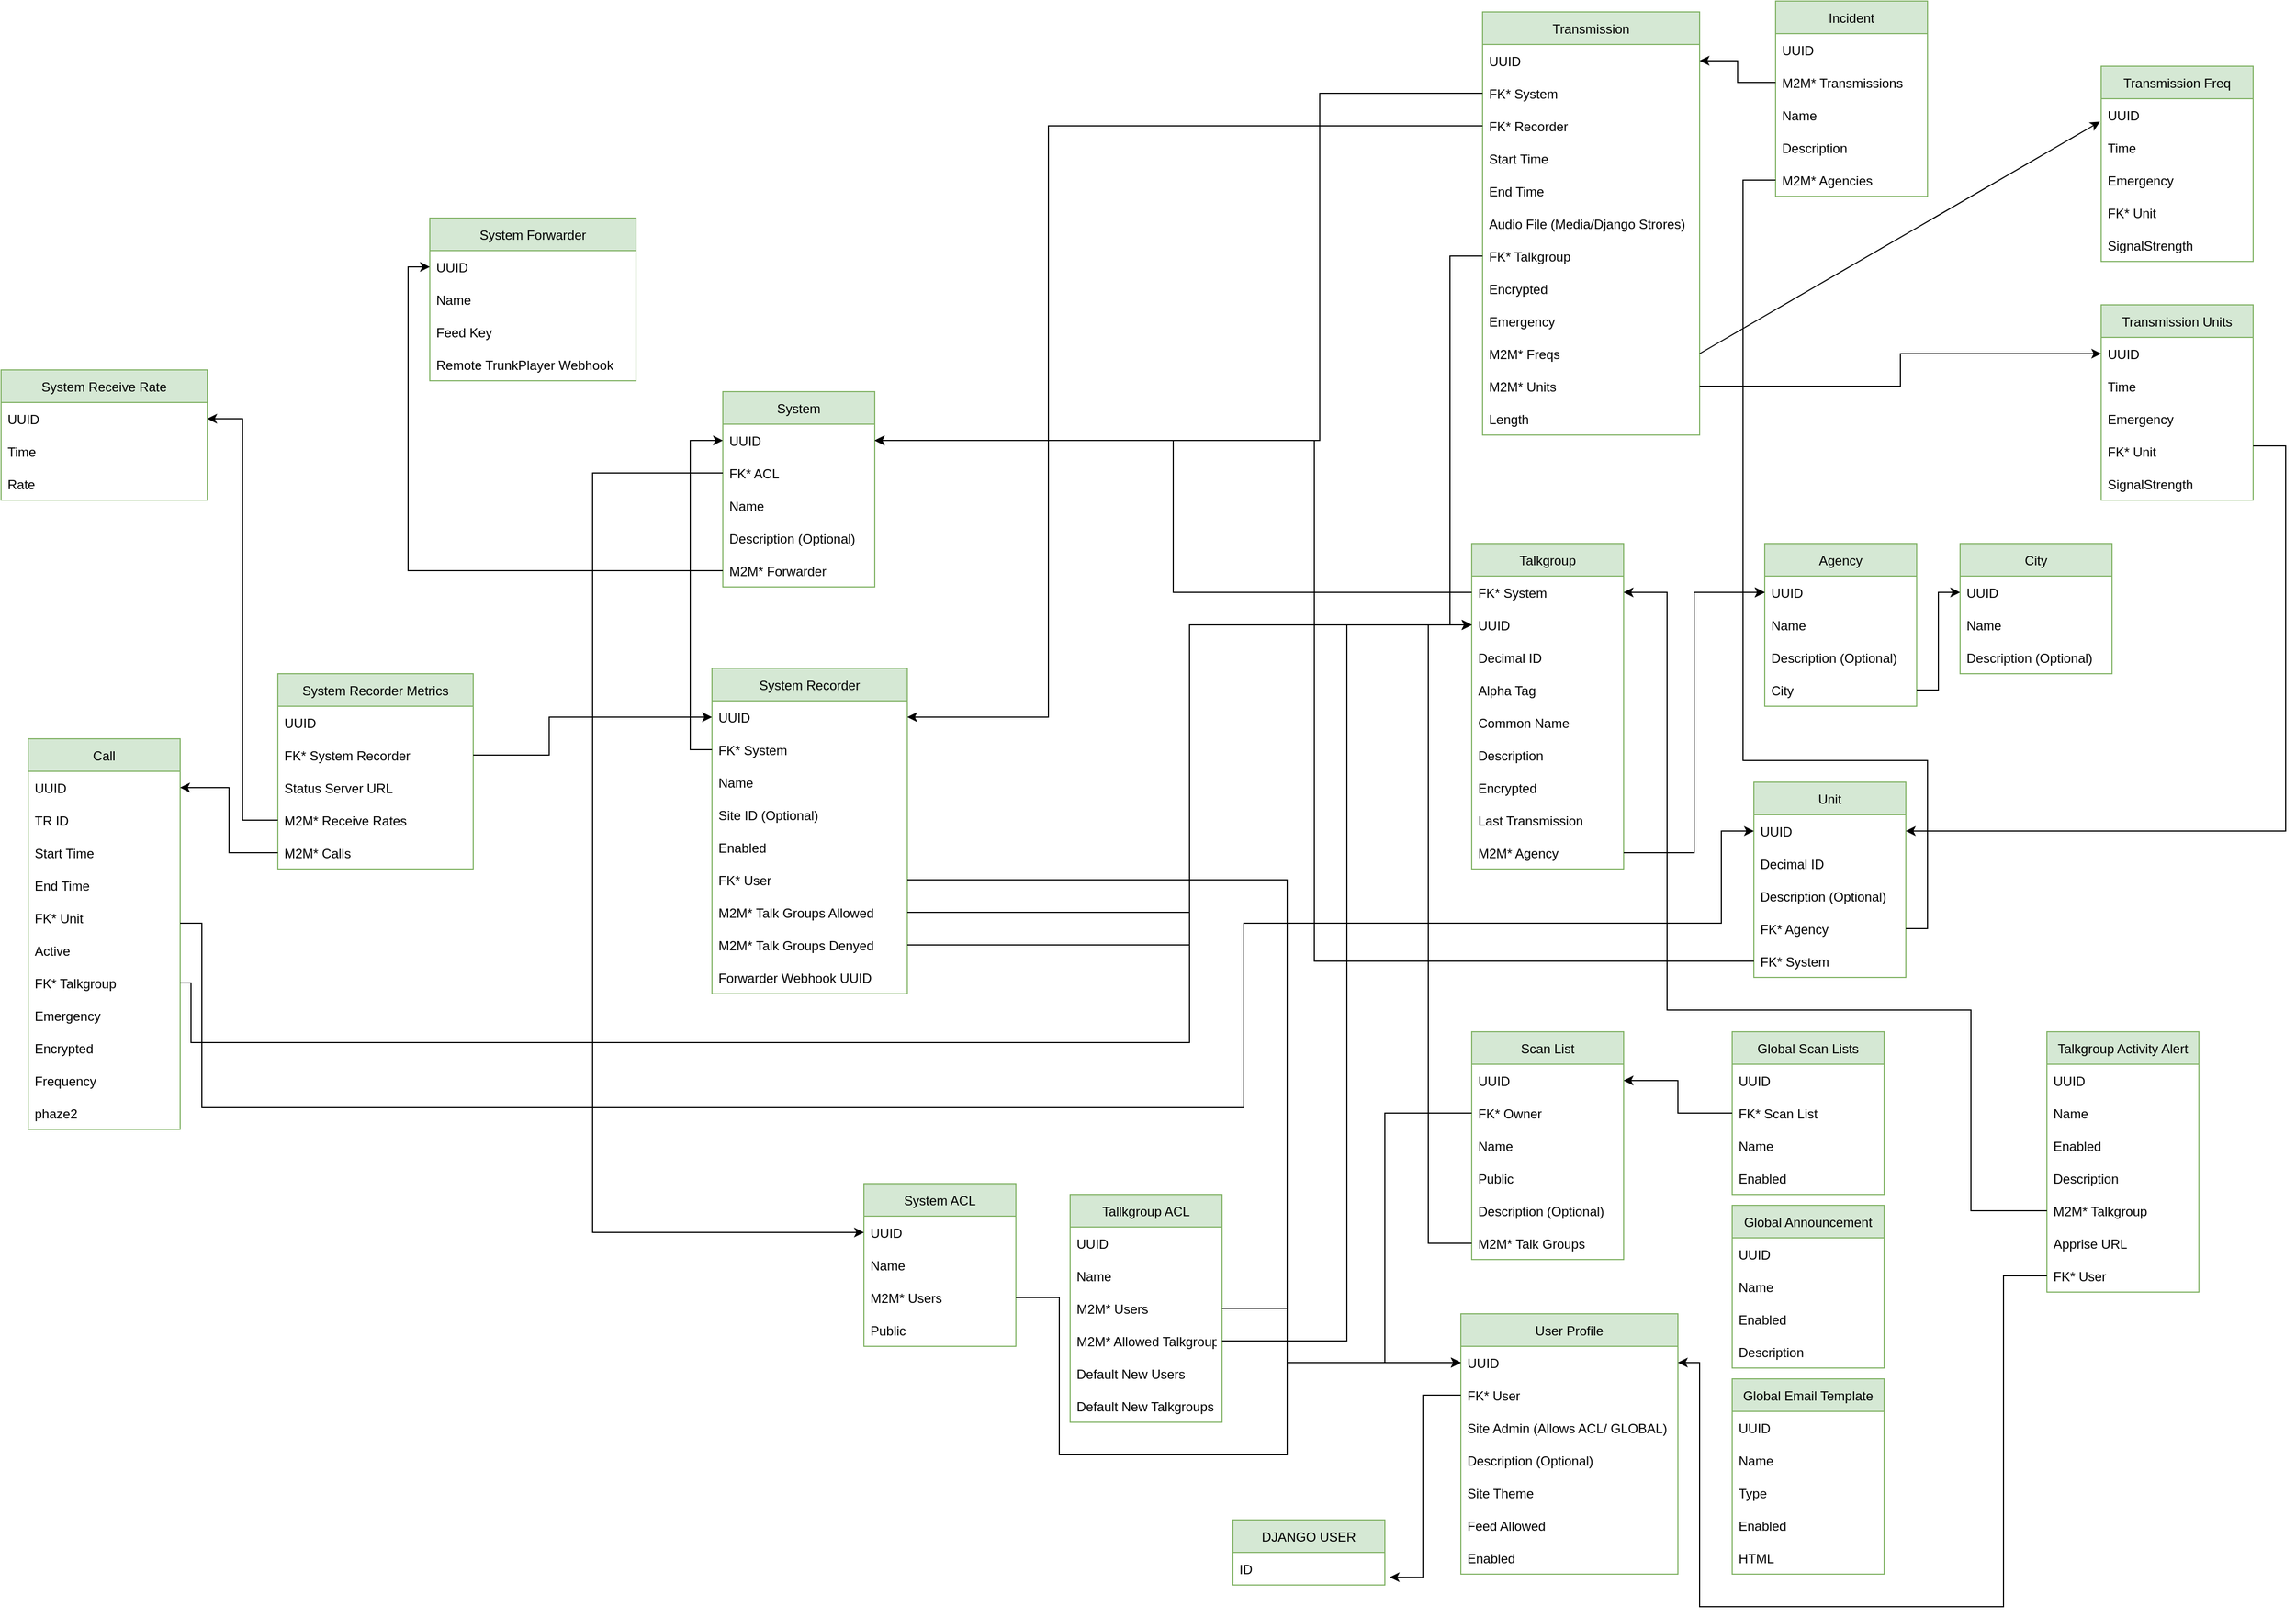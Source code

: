 <mxfile>
    <diagram name="Page-1" id="9f46799a-70d6-7492-0946-bef42562c5a5">
        <mxGraphModel dx="1992" dy="1408" grid="1" gridSize="10" guides="1" tooltips="1" connect="1" arrows="1" fold="1" page="1" pageScale="1" pageWidth="1100" pageHeight="850" background="none" math="0" shadow="0">
            <root>
                <mxCell id="0"/>
                <mxCell id="1" parent="0"/>
                <mxCell id="EZD2LPIiazuPmhBbImcF-1" value="System" style="swimlane;fontStyle=0;childLayout=stackLayout;horizontal=1;startSize=30;horizontalStack=0;resizeParent=1;resizeParentMax=0;resizeLast=0;collapsible=1;marginBottom=0;fillColor=#d5e8d4;strokeColor=#82b366;" parent="1" vertex="1">
                    <mxGeometry x="180" y="-100" width="140" height="180" as="geometry"/>
                </mxCell>
                <mxCell id="EZD2LPIiazuPmhBbImcF-2" value="UUID" style="text;strokeColor=none;fillColor=none;align=left;verticalAlign=middle;spacingLeft=4;spacingRight=4;overflow=hidden;points=[[0,0.5],[1,0.5]];portConstraint=eastwest;rotatable=0;" parent="EZD2LPIiazuPmhBbImcF-1" vertex="1">
                    <mxGeometry y="30" width="140" height="30" as="geometry"/>
                </mxCell>
                <mxCell id="EZD2LPIiazuPmhBbImcF-116" value="FK* ACL" style="text;strokeColor=none;fillColor=none;align=left;verticalAlign=middle;spacingLeft=4;spacingRight=4;overflow=hidden;points=[[0,0.5],[1,0.5]];portConstraint=eastwest;rotatable=0;" parent="EZD2LPIiazuPmhBbImcF-1" vertex="1">
                    <mxGeometry y="60" width="140" height="30" as="geometry"/>
                </mxCell>
                <mxCell id="EZD2LPIiazuPmhBbImcF-3" value="Name" style="text;strokeColor=none;fillColor=none;align=left;verticalAlign=middle;spacingLeft=4;spacingRight=4;overflow=hidden;points=[[0,0.5],[1,0.5]];portConstraint=eastwest;rotatable=0;" parent="EZD2LPIiazuPmhBbImcF-1" vertex="1">
                    <mxGeometry y="90" width="140" height="30" as="geometry"/>
                </mxCell>
                <mxCell id="EZD2LPIiazuPmhBbImcF-4" value="Description (Optional)" style="text;strokeColor=none;fillColor=none;align=left;verticalAlign=middle;spacingLeft=4;spacingRight=4;overflow=hidden;points=[[0,0.5],[1,0.5]];portConstraint=eastwest;rotatable=0;" parent="EZD2LPIiazuPmhBbImcF-1" vertex="1">
                    <mxGeometry y="120" width="140" height="30" as="geometry"/>
                </mxCell>
                <mxCell id="EZD2LPIiazuPmhBbImcF-142" value="M2M* Forwarder" style="text;strokeColor=none;fillColor=none;align=left;verticalAlign=middle;spacingLeft=4;spacingRight=4;overflow=hidden;points=[[0,0.5],[1,0.5]];portConstraint=eastwest;rotatable=0;" parent="EZD2LPIiazuPmhBbImcF-1" vertex="1">
                    <mxGeometry y="150" width="140" height="30" as="geometry"/>
                </mxCell>
                <mxCell id="EZD2LPIiazuPmhBbImcF-5" value="Talkgroup" style="swimlane;fontStyle=0;childLayout=stackLayout;horizontal=1;startSize=30;horizontalStack=0;resizeParent=1;resizeParentMax=0;resizeLast=0;collapsible=1;marginBottom=0;fillColor=#d5e8d4;strokeColor=#82b366;" parent="1" vertex="1">
                    <mxGeometry x="870" y="40" width="140" height="300" as="geometry"/>
                </mxCell>
                <mxCell id="EZD2LPIiazuPmhBbImcF-23" value="FK* System" style="text;strokeColor=none;fillColor=none;align=left;verticalAlign=middle;spacingLeft=4;spacingRight=4;overflow=hidden;points=[[0,0.5],[1,0.5]];portConstraint=eastwest;rotatable=0;" parent="EZD2LPIiazuPmhBbImcF-5" vertex="1">
                    <mxGeometry y="30" width="140" height="30" as="geometry"/>
                </mxCell>
                <mxCell id="EZD2LPIiazuPmhBbImcF-21" value="UUID" style="text;strokeColor=none;fillColor=none;align=left;verticalAlign=middle;spacingLeft=4;spacingRight=4;overflow=hidden;points=[[0,0.5],[1,0.5]];portConstraint=eastwest;rotatable=0;" parent="EZD2LPIiazuPmhBbImcF-5" vertex="1">
                    <mxGeometry y="60" width="140" height="30" as="geometry"/>
                </mxCell>
                <mxCell id="EZD2LPIiazuPmhBbImcF-6" value="Decimal ID" style="text;strokeColor=none;fillColor=none;align=left;verticalAlign=middle;spacingLeft=4;spacingRight=4;overflow=hidden;points=[[0,0.5],[1,0.5]];portConstraint=eastwest;rotatable=0;" parent="EZD2LPIiazuPmhBbImcF-5" vertex="1">
                    <mxGeometry y="90" width="140" height="30" as="geometry"/>
                </mxCell>
                <mxCell id="EZD2LPIiazuPmhBbImcF-7" value="Alpha Tag" style="text;strokeColor=none;fillColor=none;align=left;verticalAlign=middle;spacingLeft=4;spacingRight=4;overflow=hidden;points=[[0,0.5],[1,0.5]];portConstraint=eastwest;rotatable=0;" parent="EZD2LPIiazuPmhBbImcF-5" vertex="1">
                    <mxGeometry y="120" width="140" height="30" as="geometry"/>
                </mxCell>
                <mxCell id="EZD2LPIiazuPmhBbImcF-8" value="Common Name" style="text;strokeColor=none;fillColor=none;align=left;verticalAlign=middle;spacingLeft=4;spacingRight=4;overflow=hidden;points=[[0,0.5],[1,0.5]];portConstraint=eastwest;rotatable=0;" parent="EZD2LPIiazuPmhBbImcF-5" vertex="1">
                    <mxGeometry y="150" width="140" height="30" as="geometry"/>
                </mxCell>
                <mxCell id="EZD2LPIiazuPmhBbImcF-22" value="Description" style="text;strokeColor=none;fillColor=none;align=left;verticalAlign=middle;spacingLeft=4;spacingRight=4;overflow=hidden;points=[[0,0.5],[1,0.5]];portConstraint=eastwest;rotatable=0;" parent="EZD2LPIiazuPmhBbImcF-5" vertex="1">
                    <mxGeometry y="180" width="140" height="30" as="geometry"/>
                </mxCell>
                <mxCell id="EZD2LPIiazuPmhBbImcF-41" value="Encrypted" style="text;strokeColor=none;fillColor=none;align=left;verticalAlign=middle;spacingLeft=4;spacingRight=4;overflow=hidden;points=[[0,0.5],[1,0.5]];portConstraint=eastwest;rotatable=0;" parent="EZD2LPIiazuPmhBbImcF-5" vertex="1">
                    <mxGeometry y="210" width="140" height="30" as="geometry"/>
                </mxCell>
                <mxCell id="EZD2LPIiazuPmhBbImcF-40" value="Last Transmission" style="text;strokeColor=none;fillColor=none;align=left;verticalAlign=middle;spacingLeft=4;spacingRight=4;overflow=hidden;points=[[0,0.5],[1,0.5]];portConstraint=eastwest;rotatable=0;" parent="EZD2LPIiazuPmhBbImcF-5" vertex="1">
                    <mxGeometry y="240" width="140" height="30" as="geometry"/>
                </mxCell>
                <mxCell id="EZD2LPIiazuPmhBbImcF-38" value="M2M* Agency" style="text;strokeColor=none;fillColor=none;align=left;verticalAlign=middle;spacingLeft=4;spacingRight=4;overflow=hidden;points=[[0,0.5],[1,0.5]];portConstraint=eastwest;rotatable=0;" parent="EZD2LPIiazuPmhBbImcF-5" vertex="1">
                    <mxGeometry y="270" width="140" height="30" as="geometry"/>
                </mxCell>
                <mxCell id="EZD2LPIiazuPmhBbImcF-9" value="System Recorder" style="swimlane;fontStyle=0;childLayout=stackLayout;horizontal=1;startSize=30;horizontalStack=0;resizeParent=1;resizeParentMax=0;resizeLast=0;collapsible=1;marginBottom=0;fillColor=#d5e8d4;strokeColor=#82b366;" parent="1" vertex="1">
                    <mxGeometry x="170" y="155" width="180" height="300" as="geometry"/>
                </mxCell>
                <mxCell id="EZD2LPIiazuPmhBbImcF-10" value="UUID" style="text;strokeColor=none;fillColor=none;align=left;verticalAlign=middle;spacingLeft=4;spacingRight=4;overflow=hidden;points=[[0,0.5],[1,0.5]];portConstraint=eastwest;rotatable=0;" parent="EZD2LPIiazuPmhBbImcF-9" vertex="1">
                    <mxGeometry y="30" width="180" height="30" as="geometry"/>
                </mxCell>
                <mxCell id="EZD2LPIiazuPmhBbImcF-11" value="FK* System" style="text;strokeColor=none;fillColor=none;align=left;verticalAlign=middle;spacingLeft=4;spacingRight=4;overflow=hidden;points=[[0,0.5],[1,0.5]];portConstraint=eastwest;rotatable=0;" parent="EZD2LPIiazuPmhBbImcF-9" vertex="1">
                    <mxGeometry y="60" width="180" height="30" as="geometry"/>
                </mxCell>
                <mxCell id="EZD2LPIiazuPmhBbImcF-12" value="Name" style="text;strokeColor=none;fillColor=none;align=left;verticalAlign=middle;spacingLeft=4;spacingRight=4;overflow=hidden;points=[[0,0.5],[1,0.5]];portConstraint=eastwest;rotatable=0;" parent="EZD2LPIiazuPmhBbImcF-9" vertex="1">
                    <mxGeometry y="90" width="180" height="30" as="geometry"/>
                </mxCell>
                <mxCell id="EZD2LPIiazuPmhBbImcF-13" value="Site ID (Optional)" style="text;strokeColor=none;fillColor=none;align=left;verticalAlign=middle;spacingLeft=4;spacingRight=4;overflow=hidden;points=[[0,0.5],[1,0.5]];portConstraint=eastwest;rotatable=0;" parent="EZD2LPIiazuPmhBbImcF-9" vertex="1">
                    <mxGeometry y="120" width="180" height="30" as="geometry"/>
                </mxCell>
                <mxCell id="EZD2LPIiazuPmhBbImcF-17" value="Enabled" style="text;strokeColor=none;fillColor=none;align=left;verticalAlign=middle;spacingLeft=4;spacingRight=4;overflow=hidden;points=[[0,0.5],[1,0.5]];portConstraint=eastwest;rotatable=0;" parent="EZD2LPIiazuPmhBbImcF-9" vertex="1">
                    <mxGeometry y="150" width="180" height="30" as="geometry"/>
                </mxCell>
                <mxCell id="EZD2LPIiazuPmhBbImcF-18" value="FK* User" style="text;strokeColor=none;fillColor=none;align=left;verticalAlign=middle;spacingLeft=4;spacingRight=4;overflow=hidden;points=[[0,0.5],[1,0.5]];portConstraint=eastwest;rotatable=0;" parent="EZD2LPIiazuPmhBbImcF-9" vertex="1">
                    <mxGeometry y="180" width="180" height="30" as="geometry"/>
                </mxCell>
                <mxCell id="EZD2LPIiazuPmhBbImcF-15" value="M2M* Talk Groups Allowed" style="text;strokeColor=none;fillColor=none;align=left;verticalAlign=middle;spacingLeft=4;spacingRight=4;overflow=hidden;points=[[0,0.5],[1,0.5]];portConstraint=eastwest;rotatable=0;" parent="EZD2LPIiazuPmhBbImcF-9" vertex="1">
                    <mxGeometry y="210" width="180" height="30" as="geometry"/>
                </mxCell>
                <mxCell id="EZD2LPIiazuPmhBbImcF-16" value="M2M* Talk Groups Denyed" style="text;strokeColor=none;fillColor=none;align=left;verticalAlign=middle;spacingLeft=4;spacingRight=4;overflow=hidden;points=[[0,0.5],[1,0.5]];portConstraint=eastwest;rotatable=0;" parent="EZD2LPIiazuPmhBbImcF-9" vertex="1">
                    <mxGeometry y="240" width="180" height="30" as="geometry"/>
                </mxCell>
                <mxCell id="EZD2LPIiazuPmhBbImcF-144" value="Forwarder Webhook UUID" style="text;strokeColor=none;fillColor=none;align=left;verticalAlign=middle;spacingLeft=4;spacingRight=4;overflow=hidden;points=[[0,0.5],[1,0.5]];portConstraint=eastwest;rotatable=0;" parent="EZD2LPIiazuPmhBbImcF-9" vertex="1">
                    <mxGeometry y="270" width="180" height="30" as="geometry"/>
                </mxCell>
                <mxCell id="EZD2LPIiazuPmhBbImcF-14" style="edgeStyle=orthogonalEdgeStyle;rounded=0;orthogonalLoop=1;jettySize=auto;html=1;entryX=0;entryY=0.5;entryDx=0;entryDy=0;" parent="1" source="EZD2LPIiazuPmhBbImcF-11" target="EZD2LPIiazuPmhBbImcF-2" edge="1">
                    <mxGeometry relative="1" as="geometry"/>
                </mxCell>
                <mxCell id="EZD2LPIiazuPmhBbImcF-24" style="edgeStyle=orthogonalEdgeStyle;rounded=0;orthogonalLoop=1;jettySize=auto;html=1;entryX=0;entryY=0.5;entryDx=0;entryDy=0;" parent="1" source="EZD2LPIiazuPmhBbImcF-15" target="EZD2LPIiazuPmhBbImcF-21" edge="1">
                    <mxGeometry relative="1" as="geometry"/>
                </mxCell>
                <mxCell id="EZD2LPIiazuPmhBbImcF-26" style="edgeStyle=orthogonalEdgeStyle;rounded=0;orthogonalLoop=1;jettySize=auto;html=1;" parent="1" source="EZD2LPIiazuPmhBbImcF-16" target="EZD2LPIiazuPmhBbImcF-21" edge="1">
                    <mxGeometry relative="1" as="geometry"/>
                </mxCell>
                <mxCell id="EZD2LPIiazuPmhBbImcF-28" value="Agency" style="swimlane;fontStyle=0;childLayout=stackLayout;horizontal=1;startSize=30;horizontalStack=0;resizeParent=1;resizeParentMax=0;resizeLast=0;collapsible=1;marginBottom=0;fillColor=#d5e8d4;strokeColor=#82b366;" parent="1" vertex="1">
                    <mxGeometry x="1140" y="40" width="140" height="150" as="geometry"/>
                </mxCell>
                <mxCell id="EZD2LPIiazuPmhBbImcF-29" value="UUID" style="text;strokeColor=none;fillColor=none;align=left;verticalAlign=middle;spacingLeft=4;spacingRight=4;overflow=hidden;points=[[0,0.5],[1,0.5]];portConstraint=eastwest;rotatable=0;" parent="EZD2LPIiazuPmhBbImcF-28" vertex="1">
                    <mxGeometry y="30" width="140" height="30" as="geometry"/>
                </mxCell>
                <mxCell id="EZD2LPIiazuPmhBbImcF-30" value="Name" style="text;strokeColor=none;fillColor=none;align=left;verticalAlign=middle;spacingLeft=4;spacingRight=4;overflow=hidden;points=[[0,0.5],[1,0.5]];portConstraint=eastwest;rotatable=0;" parent="EZD2LPIiazuPmhBbImcF-28" vertex="1">
                    <mxGeometry y="60" width="140" height="30" as="geometry"/>
                </mxCell>
                <mxCell id="EZD2LPIiazuPmhBbImcF-31" value="Description (Optional)" style="text;strokeColor=none;fillColor=none;align=left;verticalAlign=middle;spacingLeft=4;spacingRight=4;overflow=hidden;points=[[0,0.5],[1,0.5]];portConstraint=eastwest;rotatable=0;" parent="EZD2LPIiazuPmhBbImcF-28" vertex="1">
                    <mxGeometry y="90" width="140" height="30" as="geometry"/>
                </mxCell>
                <mxCell id="EZD2LPIiazuPmhBbImcF-36" value="City" style="text;strokeColor=none;fillColor=none;align=left;verticalAlign=middle;spacingLeft=4;spacingRight=4;overflow=hidden;points=[[0,0.5],[1,0.5]];portConstraint=eastwest;rotatable=0;" parent="EZD2LPIiazuPmhBbImcF-28" vertex="1">
                    <mxGeometry y="120" width="140" height="30" as="geometry"/>
                </mxCell>
                <mxCell id="EZD2LPIiazuPmhBbImcF-32" value="City" style="swimlane;fontStyle=0;childLayout=stackLayout;horizontal=1;startSize=30;horizontalStack=0;resizeParent=1;resizeParentMax=0;resizeLast=0;collapsible=1;marginBottom=0;fillColor=#d5e8d4;strokeColor=#82b366;" parent="1" vertex="1">
                    <mxGeometry x="1320" y="40" width="140" height="120" as="geometry"/>
                </mxCell>
                <mxCell id="EZD2LPIiazuPmhBbImcF-33" value="UUID" style="text;strokeColor=none;fillColor=none;align=left;verticalAlign=middle;spacingLeft=4;spacingRight=4;overflow=hidden;points=[[0,0.5],[1,0.5]];portConstraint=eastwest;rotatable=0;" parent="EZD2LPIiazuPmhBbImcF-32" vertex="1">
                    <mxGeometry y="30" width="140" height="30" as="geometry"/>
                </mxCell>
                <mxCell id="EZD2LPIiazuPmhBbImcF-34" value="Name" style="text;strokeColor=none;fillColor=none;align=left;verticalAlign=middle;spacingLeft=4;spacingRight=4;overflow=hidden;points=[[0,0.5],[1,0.5]];portConstraint=eastwest;rotatable=0;" parent="EZD2LPIiazuPmhBbImcF-32" vertex="1">
                    <mxGeometry y="60" width="140" height="30" as="geometry"/>
                </mxCell>
                <mxCell id="EZD2LPIiazuPmhBbImcF-35" value="Description (Optional)" style="text;strokeColor=none;fillColor=none;align=left;verticalAlign=middle;spacingLeft=4;spacingRight=4;overflow=hidden;points=[[0,0.5],[1,0.5]];portConstraint=eastwest;rotatable=0;" parent="EZD2LPIiazuPmhBbImcF-32" vertex="1">
                    <mxGeometry y="90" width="140" height="30" as="geometry"/>
                </mxCell>
                <mxCell id="EZD2LPIiazuPmhBbImcF-37" style="edgeStyle=orthogonalEdgeStyle;rounded=0;orthogonalLoop=1;jettySize=auto;html=1;exitX=1;exitY=0.5;exitDx=0;exitDy=0;entryX=0;entryY=0.5;entryDx=0;entryDy=0;" parent="1" source="EZD2LPIiazuPmhBbImcF-36" target="EZD2LPIiazuPmhBbImcF-33" edge="1">
                    <mxGeometry relative="1" as="geometry"/>
                </mxCell>
                <mxCell id="EZD2LPIiazuPmhBbImcF-39" style="edgeStyle=orthogonalEdgeStyle;rounded=0;orthogonalLoop=1;jettySize=auto;html=1;entryX=0;entryY=0.5;entryDx=0;entryDy=0;" parent="1" source="EZD2LPIiazuPmhBbImcF-38" target="EZD2LPIiazuPmhBbImcF-29" edge="1">
                    <mxGeometry relative="1" as="geometry"/>
                </mxCell>
                <mxCell id="EZD2LPIiazuPmhBbImcF-42" value="Unit" style="swimlane;fontStyle=0;childLayout=stackLayout;horizontal=1;startSize=30;horizontalStack=0;resizeParent=1;resizeParentMax=0;resizeLast=0;collapsible=1;marginBottom=0;fillColor=#d5e8d4;strokeColor=#82b366;" parent="1" vertex="1">
                    <mxGeometry x="1130" y="260" width="140" height="180" as="geometry"/>
                </mxCell>
                <mxCell id="EZD2LPIiazuPmhBbImcF-43" value="UUID" style="text;strokeColor=none;fillColor=none;align=left;verticalAlign=middle;spacingLeft=4;spacingRight=4;overflow=hidden;points=[[0,0.5],[1,0.5]];portConstraint=eastwest;rotatable=0;" parent="EZD2LPIiazuPmhBbImcF-42" vertex="1">
                    <mxGeometry y="30" width="140" height="30" as="geometry"/>
                </mxCell>
                <mxCell id="EZD2LPIiazuPmhBbImcF-44" value="Decimal ID" style="text;strokeColor=none;fillColor=none;align=left;verticalAlign=middle;spacingLeft=4;spacingRight=4;overflow=hidden;points=[[0,0.5],[1,0.5]];portConstraint=eastwest;rotatable=0;" parent="EZD2LPIiazuPmhBbImcF-42" vertex="1">
                    <mxGeometry y="60" width="140" height="30" as="geometry"/>
                </mxCell>
                <mxCell id="EZD2LPIiazuPmhBbImcF-45" value="Description (Optional)" style="text;strokeColor=none;fillColor=none;align=left;verticalAlign=middle;spacingLeft=4;spacingRight=4;overflow=hidden;points=[[0,0.5],[1,0.5]];portConstraint=eastwest;rotatable=0;" parent="EZD2LPIiazuPmhBbImcF-42" vertex="1">
                    <mxGeometry y="90" width="140" height="30" as="geometry"/>
                </mxCell>
                <mxCell id="EZD2LPIiazuPmhBbImcF-46" value="FK* Agency" style="text;strokeColor=none;fillColor=none;align=left;verticalAlign=middle;spacingLeft=4;spacingRight=4;overflow=hidden;points=[[0,0.5],[1,0.5]];portConstraint=eastwest;rotatable=0;" parent="EZD2LPIiazuPmhBbImcF-42" vertex="1">
                    <mxGeometry y="120" width="140" height="30" as="geometry"/>
                </mxCell>
                <mxCell id="EZD2LPIiazuPmhBbImcF-48" value="FK* System" style="text;strokeColor=none;fillColor=none;align=left;verticalAlign=middle;spacingLeft=4;spacingRight=4;overflow=hidden;points=[[0,0.5],[1,0.5]];portConstraint=eastwest;rotatable=0;" parent="EZD2LPIiazuPmhBbImcF-42" vertex="1">
                    <mxGeometry y="150" width="140" height="30" as="geometry"/>
                </mxCell>
                <mxCell id="EZD2LPIiazuPmhBbImcF-47" style="edgeStyle=orthogonalEdgeStyle;rounded=0;orthogonalLoop=1;jettySize=auto;html=1;entryX=0;entryY=0.5;entryDx=0;entryDy=0;" parent="1" source="EZD2LPIiazuPmhBbImcF-46" target="EZD2LPIiazuPmhBbImcF-29" edge="1">
                    <mxGeometry relative="1" as="geometry"/>
                </mxCell>
                <mxCell id="EZD2LPIiazuPmhBbImcF-49" style="edgeStyle=orthogonalEdgeStyle;rounded=0;orthogonalLoop=1;jettySize=auto;html=1;entryX=1;entryY=0.5;entryDx=0;entryDy=0;" parent="1" source="EZD2LPIiazuPmhBbImcF-48" target="EZD2LPIiazuPmhBbImcF-2" edge="1">
                    <mxGeometry relative="1" as="geometry"/>
                </mxCell>
                <mxCell id="EZD2LPIiazuPmhBbImcF-50" value="Transmission" style="swimlane;fontStyle=0;childLayout=stackLayout;horizontal=1;startSize=30;horizontalStack=0;resizeParent=1;resizeParentMax=0;resizeLast=0;collapsible=1;marginBottom=0;fillColor=#d5e8d4;strokeColor=#82b366;" parent="1" vertex="1">
                    <mxGeometry x="880" y="-450" width="200" height="390" as="geometry"/>
                </mxCell>
                <mxCell id="EZD2LPIiazuPmhBbImcF-52" value="UUID" style="text;strokeColor=none;fillColor=none;align=left;verticalAlign=middle;spacingLeft=4;spacingRight=4;overflow=hidden;points=[[0,0.5],[1,0.5]];portConstraint=eastwest;rotatable=0;" parent="EZD2LPIiazuPmhBbImcF-50" vertex="1">
                    <mxGeometry y="30" width="200" height="30" as="geometry"/>
                </mxCell>
                <mxCell id="EZD2LPIiazuPmhBbImcF-51" value="FK* System" style="text;strokeColor=none;fillColor=none;align=left;verticalAlign=middle;spacingLeft=4;spacingRight=4;overflow=hidden;points=[[0,0.5],[1,0.5]];portConstraint=eastwest;rotatable=0;" parent="EZD2LPIiazuPmhBbImcF-50" vertex="1">
                    <mxGeometry y="60" width="200" height="30" as="geometry"/>
                </mxCell>
                <mxCell id="EZD2LPIiazuPmhBbImcF-65" value="FK* Recorder" style="text;strokeColor=none;fillColor=none;align=left;verticalAlign=middle;spacingLeft=4;spacingRight=4;overflow=hidden;points=[[0,0.5],[1,0.5]];portConstraint=eastwest;rotatable=0;" parent="EZD2LPIiazuPmhBbImcF-50" vertex="1">
                    <mxGeometry y="90" width="200" height="30" as="geometry"/>
                </mxCell>
                <mxCell id="EZD2LPIiazuPmhBbImcF-53" value="Start Time" style="text;strokeColor=none;fillColor=none;align=left;verticalAlign=middle;spacingLeft=4;spacingRight=4;overflow=hidden;points=[[0,0.5],[1,0.5]];portConstraint=eastwest;rotatable=0;" parent="EZD2LPIiazuPmhBbImcF-50" vertex="1">
                    <mxGeometry y="120" width="200" height="30" as="geometry"/>
                </mxCell>
                <mxCell id="EZD2LPIiazuPmhBbImcF-54" value="End Time" style="text;strokeColor=none;fillColor=none;align=left;verticalAlign=middle;spacingLeft=4;spacingRight=4;overflow=hidden;points=[[0,0.5],[1,0.5]];portConstraint=eastwest;rotatable=0;" parent="EZD2LPIiazuPmhBbImcF-50" vertex="1">
                    <mxGeometry y="150" width="200" height="30" as="geometry"/>
                </mxCell>
                <mxCell id="EZD2LPIiazuPmhBbImcF-55" value="Audio File (Media/Django Strores)" style="text;strokeColor=none;fillColor=none;align=left;verticalAlign=middle;spacingLeft=4;spacingRight=4;overflow=hidden;points=[[0,0.5],[1,0.5]];portConstraint=eastwest;rotatable=0;" parent="EZD2LPIiazuPmhBbImcF-50" vertex="1">
                    <mxGeometry y="180" width="200" height="30" as="geometry"/>
                </mxCell>
                <mxCell id="EZD2LPIiazuPmhBbImcF-56" value="FK* Talkgroup" style="text;strokeColor=none;fillColor=none;align=left;verticalAlign=middle;spacingLeft=4;spacingRight=4;overflow=hidden;points=[[0,0.5],[1,0.5]];portConstraint=eastwest;rotatable=0;" parent="EZD2LPIiazuPmhBbImcF-50" vertex="1">
                    <mxGeometry y="210" width="200" height="30" as="geometry"/>
                </mxCell>
                <mxCell id="EZD2LPIiazuPmhBbImcF-57" value="Encrypted" style="text;strokeColor=none;fillColor=none;align=left;verticalAlign=middle;spacingLeft=4;spacingRight=4;overflow=hidden;points=[[0,0.5],[1,0.5]];portConstraint=eastwest;rotatable=0;" parent="EZD2LPIiazuPmhBbImcF-50" vertex="1">
                    <mxGeometry y="240" width="200" height="30" as="geometry"/>
                </mxCell>
                <mxCell id="EZD2LPIiazuPmhBbImcF-58" value="Emergency" style="text;strokeColor=none;fillColor=none;align=left;verticalAlign=middle;spacingLeft=4;spacingRight=4;overflow=hidden;points=[[0,0.5],[1,0.5]];portConstraint=eastwest;rotatable=0;" parent="EZD2LPIiazuPmhBbImcF-50" vertex="1">
                    <mxGeometry y="270" width="200" height="30" as="geometry"/>
                </mxCell>
                <mxCell id="2" value="M2M* Freqs" style="text;strokeColor=none;fillColor=none;align=left;verticalAlign=middle;spacingLeft=4;spacingRight=4;overflow=hidden;points=[[0,0.5],[1,0.5]];portConstraint=eastwest;rotatable=0;" vertex="1" parent="EZD2LPIiazuPmhBbImcF-50">
                    <mxGeometry y="300" width="200" height="30" as="geometry"/>
                </mxCell>
                <mxCell id="EZD2LPIiazuPmhBbImcF-59" value="M2M* Units" style="text;strokeColor=none;fillColor=none;align=left;verticalAlign=middle;spacingLeft=4;spacingRight=4;overflow=hidden;points=[[0,0.5],[1,0.5]];portConstraint=eastwest;rotatable=0;" parent="EZD2LPIiazuPmhBbImcF-50" vertex="1">
                    <mxGeometry y="330" width="200" height="30" as="geometry"/>
                </mxCell>
                <mxCell id="EZD2LPIiazuPmhBbImcF-74" value="Length" style="text;strokeColor=none;fillColor=none;align=left;verticalAlign=middle;spacingLeft=4;spacingRight=4;overflow=hidden;points=[[0,0.5],[1,0.5]];portConstraint=eastwest;rotatable=0;" parent="EZD2LPIiazuPmhBbImcF-50" vertex="1">
                    <mxGeometry y="360" width="200" height="30" as="geometry"/>
                </mxCell>
                <mxCell id="EZD2LPIiazuPmhBbImcF-62" style="edgeStyle=orthogonalEdgeStyle;rounded=0;orthogonalLoop=1;jettySize=auto;html=1;entryX=0;entryY=0.5;entryDx=0;entryDy=0;" parent="1" source="EZD2LPIiazuPmhBbImcF-56" target="EZD2LPIiazuPmhBbImcF-21" edge="1">
                    <mxGeometry relative="1" as="geometry"/>
                </mxCell>
                <mxCell id="EZD2LPIiazuPmhBbImcF-70" style="edgeStyle=orthogonalEdgeStyle;rounded=0;orthogonalLoop=1;jettySize=auto;html=1;entryX=1;entryY=0.5;entryDx=0;entryDy=0;" parent="1" source="EZD2LPIiazuPmhBbImcF-51" target="EZD2LPIiazuPmhBbImcF-2" edge="1">
                    <mxGeometry relative="1" as="geometry">
                        <Array as="points">
                            <mxPoint x="730" y="-375"/>
                            <mxPoint x="730" y="-55"/>
                        </Array>
                    </mxGeometry>
                </mxCell>
                <mxCell id="EZD2LPIiazuPmhBbImcF-71" style="edgeStyle=orthogonalEdgeStyle;rounded=0;orthogonalLoop=1;jettySize=auto;html=1;entryX=1;entryY=0.5;entryDx=0;entryDy=0;" parent="1" source="EZD2LPIiazuPmhBbImcF-65" target="EZD2LPIiazuPmhBbImcF-10" edge="1">
                    <mxGeometry relative="1" as="geometry">
                        <Array as="points">
                            <mxPoint x="480" y="-345"/>
                            <mxPoint x="480" y="200"/>
                        </Array>
                    </mxGeometry>
                </mxCell>
                <mxCell id="EZD2LPIiazuPmhBbImcF-75" value="Scan List" style="swimlane;fontStyle=0;childLayout=stackLayout;horizontal=1;startSize=30;horizontalStack=0;resizeParent=1;resizeParentMax=0;resizeLast=0;collapsible=1;marginBottom=0;fillColor=#d5e8d4;strokeColor=#82b366;" parent="1" vertex="1">
                    <mxGeometry x="870" y="490" width="140" height="210" as="geometry"/>
                </mxCell>
                <mxCell id="EZD2LPIiazuPmhBbImcF-76" value="UUID" style="text;strokeColor=none;fillColor=none;align=left;verticalAlign=middle;spacingLeft=4;spacingRight=4;overflow=hidden;points=[[0,0.5],[1,0.5]];portConstraint=eastwest;rotatable=0;" parent="EZD2LPIiazuPmhBbImcF-75" vertex="1">
                    <mxGeometry y="30" width="140" height="30" as="geometry"/>
                </mxCell>
                <mxCell id="EZD2LPIiazuPmhBbImcF-79" value="FK* Owner" style="text;strokeColor=none;fillColor=none;align=left;verticalAlign=middle;spacingLeft=4;spacingRight=4;overflow=hidden;points=[[0,0.5],[1,0.5]];portConstraint=eastwest;rotatable=0;" parent="EZD2LPIiazuPmhBbImcF-75" vertex="1">
                    <mxGeometry y="60" width="140" height="30" as="geometry"/>
                </mxCell>
                <mxCell id="EZD2LPIiazuPmhBbImcF-77" value="Name" style="text;strokeColor=none;fillColor=none;align=left;verticalAlign=middle;spacingLeft=4;spacingRight=4;overflow=hidden;points=[[0,0.5],[1,0.5]];portConstraint=eastwest;rotatable=0;" parent="EZD2LPIiazuPmhBbImcF-75" vertex="1">
                    <mxGeometry y="90" width="140" height="30" as="geometry"/>
                </mxCell>
                <mxCell id="EZD2LPIiazuPmhBbImcF-88" value="Public" style="text;strokeColor=none;fillColor=none;align=left;verticalAlign=middle;spacingLeft=4;spacingRight=4;overflow=hidden;points=[[0,0.5],[1,0.5]];portConstraint=eastwest;rotatable=0;" parent="EZD2LPIiazuPmhBbImcF-75" vertex="1">
                    <mxGeometry y="120" width="140" height="30" as="geometry"/>
                </mxCell>
                <mxCell id="EZD2LPIiazuPmhBbImcF-78" value="Description (Optional)" style="text;strokeColor=none;fillColor=none;align=left;verticalAlign=middle;spacingLeft=4;spacingRight=4;overflow=hidden;points=[[0,0.5],[1,0.5]];portConstraint=eastwest;rotatable=0;" parent="EZD2LPIiazuPmhBbImcF-75" vertex="1">
                    <mxGeometry y="150" width="140" height="30" as="geometry"/>
                </mxCell>
                <mxCell id="EZD2LPIiazuPmhBbImcF-86" value="M2M* Talk Groups" style="text;strokeColor=none;fillColor=none;align=left;verticalAlign=middle;spacingLeft=4;spacingRight=4;overflow=hidden;points=[[0,0.5],[1,0.5]];portConstraint=eastwest;rotatable=0;" parent="EZD2LPIiazuPmhBbImcF-75" vertex="1">
                    <mxGeometry y="180" width="140" height="30" as="geometry"/>
                </mxCell>
                <mxCell id="EZD2LPIiazuPmhBbImcF-80" value="DJANGO USER" style="swimlane;fontStyle=0;childLayout=stackLayout;horizontal=1;startSize=30;horizontalStack=0;resizeParent=1;resizeParentMax=0;resizeLast=0;collapsible=1;marginBottom=0;fillColor=#d5e8d4;strokeColor=#82b366;" parent="1" vertex="1">
                    <mxGeometry x="650" y="940" width="140" height="60" as="geometry"/>
                </mxCell>
                <mxCell id="EZD2LPIiazuPmhBbImcF-81" value="ID" style="text;strokeColor=none;fillColor=none;align=left;verticalAlign=middle;spacingLeft=4;spacingRight=4;overflow=hidden;points=[[0,0.5],[1,0.5]];portConstraint=eastwest;rotatable=0;" parent="EZD2LPIiazuPmhBbImcF-80" vertex="1">
                    <mxGeometry y="30" width="140" height="30" as="geometry"/>
                </mxCell>
                <mxCell id="EZD2LPIiazuPmhBbImcF-87" style="edgeStyle=orthogonalEdgeStyle;rounded=0;orthogonalLoop=1;jettySize=auto;html=1;entryX=0;entryY=0.5;entryDx=0;entryDy=0;" parent="1" source="EZD2LPIiazuPmhBbImcF-86" target="EZD2LPIiazuPmhBbImcF-21" edge="1">
                    <mxGeometry relative="1" as="geometry">
                        <Array as="points">
                            <mxPoint x="830" y="685"/>
                            <mxPoint x="830" y="115"/>
                        </Array>
                    </mxGeometry>
                </mxCell>
                <mxCell id="EZD2LPIiazuPmhBbImcF-89" value="Global Scan Lists" style="swimlane;fontStyle=0;childLayout=stackLayout;horizontal=1;startSize=30;horizontalStack=0;resizeParent=1;resizeParentMax=0;resizeLast=0;collapsible=1;marginBottom=0;fillColor=#d5e8d4;strokeColor=#82b366;" parent="1" vertex="1">
                    <mxGeometry x="1110" y="490" width="140" height="150" as="geometry"/>
                </mxCell>
                <mxCell id="EZD2LPIiazuPmhBbImcF-90" value="UUID" style="text;strokeColor=none;fillColor=none;align=left;verticalAlign=middle;spacingLeft=4;spacingRight=4;overflow=hidden;points=[[0,0.5],[1,0.5]];portConstraint=eastwest;rotatable=0;" parent="EZD2LPIiazuPmhBbImcF-89" vertex="1">
                    <mxGeometry y="30" width="140" height="30" as="geometry"/>
                </mxCell>
                <mxCell id="EZD2LPIiazuPmhBbImcF-91" value="FK* Scan List" style="text;strokeColor=none;fillColor=none;align=left;verticalAlign=middle;spacingLeft=4;spacingRight=4;overflow=hidden;points=[[0,0.5],[1,0.5]];portConstraint=eastwest;rotatable=0;" parent="EZD2LPIiazuPmhBbImcF-89" vertex="1">
                    <mxGeometry y="60" width="140" height="30" as="geometry"/>
                </mxCell>
                <mxCell id="EZD2LPIiazuPmhBbImcF-92" value="Name" style="text;strokeColor=none;fillColor=none;align=left;verticalAlign=middle;spacingLeft=4;spacingRight=4;overflow=hidden;points=[[0,0.5],[1,0.5]];portConstraint=eastwest;rotatable=0;" parent="EZD2LPIiazuPmhBbImcF-89" vertex="1">
                    <mxGeometry y="90" width="140" height="30" as="geometry"/>
                </mxCell>
                <mxCell id="EZD2LPIiazuPmhBbImcF-95" value="Enabled" style="text;strokeColor=none;fillColor=none;align=left;verticalAlign=middle;spacingLeft=4;spacingRight=4;overflow=hidden;points=[[0,0.5],[1,0.5]];portConstraint=eastwest;rotatable=0;" parent="EZD2LPIiazuPmhBbImcF-89" vertex="1">
                    <mxGeometry y="120" width="140" height="30" as="geometry"/>
                </mxCell>
                <mxCell id="EZD2LPIiazuPmhBbImcF-94" style="edgeStyle=orthogonalEdgeStyle;rounded=0;orthogonalLoop=1;jettySize=auto;html=1;entryX=1;entryY=0.5;entryDx=0;entryDy=0;" parent="1" source="EZD2LPIiazuPmhBbImcF-91" target="EZD2LPIiazuPmhBbImcF-76" edge="1">
                    <mxGeometry relative="1" as="geometry"/>
                </mxCell>
                <mxCell id="EZD2LPIiazuPmhBbImcF-96" style="edgeStyle=orthogonalEdgeStyle;rounded=0;orthogonalLoop=1;jettySize=auto;html=1;entryX=1;entryY=0.5;entryDx=0;entryDy=0;" parent="1" source="EZD2LPIiazuPmhBbImcF-23" target="EZD2LPIiazuPmhBbImcF-2" edge="1">
                    <mxGeometry relative="1" as="geometry"/>
                </mxCell>
                <mxCell id="EZD2LPIiazuPmhBbImcF-97" value="Tallkgroup ACL" style="swimlane;fontStyle=0;childLayout=stackLayout;horizontal=1;startSize=30;horizontalStack=0;resizeParent=1;resizeParentMax=0;resizeLast=0;collapsible=1;marginBottom=0;fillColor=#d5e8d4;strokeColor=#82b366;" parent="1" vertex="1">
                    <mxGeometry x="500" y="640" width="140" height="210" as="geometry"/>
                </mxCell>
                <mxCell id="EZD2LPIiazuPmhBbImcF-98" value="UUID" style="text;strokeColor=none;fillColor=none;align=left;verticalAlign=middle;spacingLeft=4;spacingRight=4;overflow=hidden;points=[[0,0.5],[1,0.5]];portConstraint=eastwest;rotatable=0;" parent="EZD2LPIiazuPmhBbImcF-97" vertex="1">
                    <mxGeometry y="30" width="140" height="30" as="geometry"/>
                </mxCell>
                <mxCell id="EZD2LPIiazuPmhBbImcF-99" value="Name" style="text;strokeColor=none;fillColor=none;align=left;verticalAlign=middle;spacingLeft=4;spacingRight=4;overflow=hidden;points=[[0,0.5],[1,0.5]];portConstraint=eastwest;rotatable=0;" parent="EZD2LPIiazuPmhBbImcF-97" vertex="1">
                    <mxGeometry y="60" width="140" height="30" as="geometry"/>
                </mxCell>
                <mxCell id="EZD2LPIiazuPmhBbImcF-100" value="M2M* Users" style="text;strokeColor=none;fillColor=none;align=left;verticalAlign=middle;spacingLeft=4;spacingRight=4;overflow=hidden;points=[[0,0.5],[1,0.5]];portConstraint=eastwest;rotatable=0;" parent="EZD2LPIiazuPmhBbImcF-97" vertex="1">
                    <mxGeometry y="90" width="140" height="30" as="geometry"/>
                </mxCell>
                <mxCell id="EZD2LPIiazuPmhBbImcF-101" value="M2M* Allowed Talkgroups" style="text;strokeColor=none;fillColor=none;align=left;verticalAlign=middle;spacingLeft=4;spacingRight=4;overflow=hidden;points=[[0,0.5],[1,0.5]];portConstraint=eastwest;rotatable=0;" parent="EZD2LPIiazuPmhBbImcF-97" vertex="1">
                    <mxGeometry y="120" width="140" height="30" as="geometry"/>
                </mxCell>
                <mxCell id="EZD2LPIiazuPmhBbImcF-103" value="Default New Users" style="text;strokeColor=none;fillColor=none;align=left;verticalAlign=middle;spacingLeft=4;spacingRight=4;overflow=hidden;points=[[0,0.5],[1,0.5]];portConstraint=eastwest;rotatable=0;" parent="EZD2LPIiazuPmhBbImcF-97" vertex="1">
                    <mxGeometry y="150" width="140" height="30" as="geometry"/>
                </mxCell>
                <mxCell id="EZD2LPIiazuPmhBbImcF-104" value="Default New Talkgroups" style="text;strokeColor=none;fillColor=none;align=left;verticalAlign=middle;spacingLeft=4;spacingRight=4;overflow=hidden;points=[[0,0.5],[1,0.5]];portConstraint=eastwest;rotatable=0;" parent="EZD2LPIiazuPmhBbImcF-97" vertex="1">
                    <mxGeometry y="180" width="140" height="30" as="geometry"/>
                </mxCell>
                <mxCell id="EZD2LPIiazuPmhBbImcF-105" value="System ACL" style="swimlane;fontStyle=0;childLayout=stackLayout;horizontal=1;startSize=30;horizontalStack=0;resizeParent=1;resizeParentMax=0;resizeLast=0;collapsible=1;marginBottom=0;fillColor=#d5e8d4;strokeColor=#82b366;" parent="1" vertex="1">
                    <mxGeometry x="310" y="630" width="140" height="150" as="geometry"/>
                </mxCell>
                <mxCell id="EZD2LPIiazuPmhBbImcF-106" value="UUID" style="text;strokeColor=none;fillColor=none;align=left;verticalAlign=middle;spacingLeft=4;spacingRight=4;overflow=hidden;points=[[0,0.5],[1,0.5]];portConstraint=eastwest;rotatable=0;" parent="EZD2LPIiazuPmhBbImcF-105" vertex="1">
                    <mxGeometry y="30" width="140" height="30" as="geometry"/>
                </mxCell>
                <mxCell id="EZD2LPIiazuPmhBbImcF-107" value="Name" style="text;strokeColor=none;fillColor=none;align=left;verticalAlign=middle;spacingLeft=4;spacingRight=4;overflow=hidden;points=[[0,0.5],[1,0.5]];portConstraint=eastwest;rotatable=0;" parent="EZD2LPIiazuPmhBbImcF-105" vertex="1">
                    <mxGeometry y="60" width="140" height="30" as="geometry"/>
                </mxCell>
                <mxCell id="EZD2LPIiazuPmhBbImcF-108" value="M2M* Users" style="text;strokeColor=none;fillColor=none;align=left;verticalAlign=middle;spacingLeft=4;spacingRight=4;overflow=hidden;points=[[0,0.5],[1,0.5]];portConstraint=eastwest;rotatable=0;" parent="EZD2LPIiazuPmhBbImcF-105" vertex="1">
                    <mxGeometry y="90" width="140" height="30" as="geometry"/>
                </mxCell>
                <mxCell id="EZD2LPIiazuPmhBbImcF-111" value="Public" style="text;strokeColor=none;fillColor=none;align=left;verticalAlign=middle;spacingLeft=4;spacingRight=4;overflow=hidden;points=[[0,0.5],[1,0.5]];portConstraint=eastwest;rotatable=0;" parent="EZD2LPIiazuPmhBbImcF-105" vertex="1">
                    <mxGeometry y="120" width="140" height="30" as="geometry"/>
                </mxCell>
                <mxCell id="EZD2LPIiazuPmhBbImcF-113" style="edgeStyle=orthogonalEdgeStyle;rounded=0;orthogonalLoop=1;jettySize=auto;html=1;entryX=0;entryY=0.5;entryDx=0;entryDy=0;" parent="1" source="EZD2LPIiazuPmhBbImcF-101" target="EZD2LPIiazuPmhBbImcF-21" edge="1">
                    <mxGeometry relative="1" as="geometry"/>
                </mxCell>
                <mxCell id="EZD2LPIiazuPmhBbImcF-121" style="edgeStyle=orthogonalEdgeStyle;rounded=0;orthogonalLoop=1;jettySize=auto;html=1;entryX=0;entryY=0.5;entryDx=0;entryDy=0;" parent="1" source="EZD2LPIiazuPmhBbImcF-116" target="EZD2LPIiazuPmhBbImcF-106" edge="1">
                    <mxGeometry relative="1" as="geometry">
                        <Array as="points">
                            <mxPoint x="60" y="-25"/>
                            <mxPoint x="60" y="675"/>
                        </Array>
                    </mxGeometry>
                </mxCell>
                <mxCell id="EZD2LPIiazuPmhBbImcF-122" value="User Profile" style="swimlane;fontStyle=0;childLayout=stackLayout;horizontal=1;startSize=30;horizontalStack=0;resizeParent=1;resizeParentMax=0;resizeLast=0;collapsible=1;marginBottom=0;fillColor=#d5e8d4;strokeColor=#82b366;" parent="1" vertex="1">
                    <mxGeometry x="860" y="750" width="200" height="240" as="geometry"/>
                </mxCell>
                <mxCell id="EZD2LPIiazuPmhBbImcF-123" value="UUID" style="text;strokeColor=none;fillColor=none;align=left;verticalAlign=middle;spacingLeft=4;spacingRight=4;overflow=hidden;points=[[0,0.5],[1,0.5]];portConstraint=eastwest;rotatable=0;" parent="EZD2LPIiazuPmhBbImcF-122" vertex="1">
                    <mxGeometry y="30" width="200" height="30" as="geometry"/>
                </mxCell>
                <mxCell id="EZD2LPIiazuPmhBbImcF-124" value="FK* User" style="text;strokeColor=none;fillColor=none;align=left;verticalAlign=middle;spacingLeft=4;spacingRight=4;overflow=hidden;points=[[0,0.5],[1,0.5]];portConstraint=eastwest;rotatable=0;" parent="EZD2LPIiazuPmhBbImcF-122" vertex="1">
                    <mxGeometry y="60" width="200" height="30" as="geometry"/>
                </mxCell>
                <mxCell id="EZD2LPIiazuPmhBbImcF-126" value="Site Admin (Allows ACL/ GLOBAL)" style="text;strokeColor=none;fillColor=none;align=left;verticalAlign=middle;spacingLeft=4;spacingRight=4;overflow=hidden;points=[[0,0.5],[1,0.5]];portConstraint=eastwest;rotatable=0;" parent="EZD2LPIiazuPmhBbImcF-122" vertex="1">
                    <mxGeometry y="90" width="200" height="30" as="geometry"/>
                </mxCell>
                <mxCell id="EZD2LPIiazuPmhBbImcF-127" value="Description (Optional)" style="text;strokeColor=none;fillColor=none;align=left;verticalAlign=middle;spacingLeft=4;spacingRight=4;overflow=hidden;points=[[0,0.5],[1,0.5]];portConstraint=eastwest;rotatable=0;" parent="EZD2LPIiazuPmhBbImcF-122" vertex="1">
                    <mxGeometry y="120" width="200" height="30" as="geometry"/>
                </mxCell>
                <mxCell id="EZD2LPIiazuPmhBbImcF-131" value="Site Theme" style="text;strokeColor=none;fillColor=none;align=left;verticalAlign=middle;spacingLeft=4;spacingRight=4;overflow=hidden;points=[[0,0.5],[1,0.5]];portConstraint=eastwest;rotatable=0;" parent="EZD2LPIiazuPmhBbImcF-122" vertex="1">
                    <mxGeometry y="150" width="200" height="30" as="geometry"/>
                </mxCell>
                <mxCell id="EZD2LPIiazuPmhBbImcF-132" value="Feed Allowed" style="text;strokeColor=none;fillColor=none;align=left;verticalAlign=middle;spacingLeft=4;spacingRight=4;overflow=hidden;points=[[0,0.5],[1,0.5]];portConstraint=eastwest;rotatable=0;" parent="EZD2LPIiazuPmhBbImcF-122" vertex="1">
                    <mxGeometry y="180" width="200" height="30" as="geometry"/>
                </mxCell>
                <mxCell id="EZD2LPIiazuPmhBbImcF-136" value="Enabled" style="text;strokeColor=none;fillColor=none;align=left;verticalAlign=middle;spacingLeft=4;spacingRight=4;overflow=hidden;points=[[0,0.5],[1,0.5]];portConstraint=eastwest;rotatable=0;" parent="EZD2LPIiazuPmhBbImcF-122" vertex="1">
                    <mxGeometry y="210" width="200" height="30" as="geometry"/>
                </mxCell>
                <mxCell id="EZD2LPIiazuPmhBbImcF-135" style="edgeStyle=orthogonalEdgeStyle;rounded=0;orthogonalLoop=1;jettySize=auto;html=1;entryX=0;entryY=0.5;entryDx=0;entryDy=0;" parent="1" source="EZD2LPIiazuPmhBbImcF-18" target="EZD2LPIiazuPmhBbImcF-123" edge="1">
                    <mxGeometry relative="1" as="geometry">
                        <Array as="points">
                            <mxPoint x="700" y="350"/>
                            <mxPoint x="700" y="795"/>
                        </Array>
                    </mxGeometry>
                </mxCell>
                <mxCell id="EZD2LPIiazuPmhBbImcF-137" value="System Forwarder" style="swimlane;fontStyle=0;childLayout=stackLayout;horizontal=1;startSize=30;horizontalStack=0;resizeParent=1;resizeParentMax=0;resizeLast=0;collapsible=1;marginBottom=0;fillColor=#d5e8d4;strokeColor=#82b366;" parent="1" vertex="1">
                    <mxGeometry x="-90" y="-260" width="190" height="150" as="geometry"/>
                </mxCell>
                <mxCell id="EZD2LPIiazuPmhBbImcF-138" value="UUID" style="text;strokeColor=none;fillColor=none;align=left;verticalAlign=middle;spacingLeft=4;spacingRight=4;overflow=hidden;points=[[0,0.5],[1,0.5]];portConstraint=eastwest;rotatable=0;" parent="EZD2LPIiazuPmhBbImcF-137" vertex="1">
                    <mxGeometry y="30" width="190" height="30" as="geometry"/>
                </mxCell>
                <mxCell id="EZD2LPIiazuPmhBbImcF-139" value="Name" style="text;strokeColor=none;fillColor=none;align=left;verticalAlign=middle;spacingLeft=4;spacingRight=4;overflow=hidden;points=[[0,0.5],[1,0.5]];portConstraint=eastwest;rotatable=0;" parent="EZD2LPIiazuPmhBbImcF-137" vertex="1">
                    <mxGeometry y="60" width="190" height="30" as="geometry"/>
                </mxCell>
                <mxCell id="EZD2LPIiazuPmhBbImcF-140" value="Feed Key" style="text;strokeColor=none;fillColor=none;align=left;verticalAlign=middle;spacingLeft=4;spacingRight=4;overflow=hidden;points=[[0,0.5],[1,0.5]];portConstraint=eastwest;rotatable=0;" parent="EZD2LPIiazuPmhBbImcF-137" vertex="1">
                    <mxGeometry y="90" width="190" height="30" as="geometry"/>
                </mxCell>
                <mxCell id="EZD2LPIiazuPmhBbImcF-141" value="Remote TrunkPlayer Webhook" style="text;strokeColor=none;fillColor=none;align=left;verticalAlign=middle;spacingLeft=4;spacingRight=4;overflow=hidden;points=[[0,0.5],[1,0.5]];portConstraint=eastwest;rotatable=0;" parent="EZD2LPIiazuPmhBbImcF-137" vertex="1">
                    <mxGeometry y="120" width="190" height="30" as="geometry"/>
                </mxCell>
                <mxCell id="EZD2LPIiazuPmhBbImcF-143" style="edgeStyle=orthogonalEdgeStyle;rounded=0;orthogonalLoop=1;jettySize=auto;html=1;entryX=0;entryY=0.5;entryDx=0;entryDy=0;" parent="1" source="EZD2LPIiazuPmhBbImcF-142" target="EZD2LPIiazuPmhBbImcF-138" edge="1">
                    <mxGeometry relative="1" as="geometry"/>
                </mxCell>
                <mxCell id="EZD2LPIiazuPmhBbImcF-145" value="Incident" style="swimlane;fontStyle=0;childLayout=stackLayout;horizontal=1;startSize=30;horizontalStack=0;resizeParent=1;resizeParentMax=0;resizeLast=0;collapsible=1;marginBottom=0;fillColor=#d5e8d4;strokeColor=#82b366;" parent="1" vertex="1">
                    <mxGeometry x="1150" y="-460" width="140" height="180" as="geometry"/>
                </mxCell>
                <mxCell id="EZD2LPIiazuPmhBbImcF-146" value="UUID" style="text;strokeColor=none;fillColor=none;align=left;verticalAlign=middle;spacingLeft=4;spacingRight=4;overflow=hidden;points=[[0,0.5],[1,0.5]];portConstraint=eastwest;rotatable=0;" parent="EZD2LPIiazuPmhBbImcF-145" vertex="1">
                    <mxGeometry y="30" width="140" height="30" as="geometry"/>
                </mxCell>
                <mxCell id="EZD2LPIiazuPmhBbImcF-147" value="M2M* Transmissions" style="text;strokeColor=none;fillColor=none;align=left;verticalAlign=middle;spacingLeft=4;spacingRight=4;overflow=hidden;points=[[0,0.5],[1,0.5]];portConstraint=eastwest;rotatable=0;" parent="EZD2LPIiazuPmhBbImcF-145" vertex="1">
                    <mxGeometry y="60" width="140" height="30" as="geometry"/>
                </mxCell>
                <mxCell id="EZD2LPIiazuPmhBbImcF-148" value="Name" style="text;strokeColor=none;fillColor=none;align=left;verticalAlign=middle;spacingLeft=4;spacingRight=4;overflow=hidden;points=[[0,0.5],[1,0.5]];portConstraint=eastwest;rotatable=0;" parent="EZD2LPIiazuPmhBbImcF-145" vertex="1">
                    <mxGeometry y="90" width="140" height="30" as="geometry"/>
                </mxCell>
                <mxCell id="EZD2LPIiazuPmhBbImcF-151" value="Description" style="text;strokeColor=none;fillColor=none;align=left;verticalAlign=middle;spacingLeft=4;spacingRight=4;overflow=hidden;points=[[0,0.5],[1,0.5]];portConstraint=eastwest;rotatable=0;" parent="EZD2LPIiazuPmhBbImcF-145" vertex="1">
                    <mxGeometry y="120" width="140" height="30" as="geometry"/>
                </mxCell>
                <mxCell id="EZD2LPIiazuPmhBbImcF-152" value="M2M* Agencies" style="text;strokeColor=none;fillColor=none;align=left;verticalAlign=middle;spacingLeft=4;spacingRight=4;overflow=hidden;points=[[0,0.5],[1,0.5]];portConstraint=eastwest;rotatable=0;" parent="EZD2LPIiazuPmhBbImcF-145" vertex="1">
                    <mxGeometry y="150" width="140" height="30" as="geometry"/>
                </mxCell>
                <mxCell id="EZD2LPIiazuPmhBbImcF-150" style="edgeStyle=orthogonalEdgeStyle;rounded=0;orthogonalLoop=1;jettySize=auto;html=1;entryX=1;entryY=0.5;entryDx=0;entryDy=0;" parent="1" source="EZD2LPIiazuPmhBbImcF-147" target="EZD2LPIiazuPmhBbImcF-52" edge="1">
                    <mxGeometry relative="1" as="geometry"/>
                </mxCell>
                <mxCell id="EZD2LPIiazuPmhBbImcF-153" style="edgeStyle=orthogonalEdgeStyle;rounded=0;orthogonalLoop=1;jettySize=auto;html=1;entryX=0;entryY=0.5;entryDx=0;entryDy=0;" parent="1" source="EZD2LPIiazuPmhBbImcF-152" target="EZD2LPIiazuPmhBbImcF-29" edge="1">
                    <mxGeometry relative="1" as="geometry"/>
                </mxCell>
                <mxCell id="EZD2LPIiazuPmhBbImcF-154" value="Global Announcement" style="swimlane;fontStyle=0;childLayout=stackLayout;horizontal=1;startSize=30;horizontalStack=0;resizeParent=1;resizeParentMax=0;resizeLast=0;collapsible=1;marginBottom=0;fillColor=#d5e8d4;strokeColor=#82b366;" parent="1" vertex="1">
                    <mxGeometry x="1110" y="650" width="140" height="150" as="geometry"/>
                </mxCell>
                <mxCell id="EZD2LPIiazuPmhBbImcF-155" value="UUID" style="text;strokeColor=none;fillColor=none;align=left;verticalAlign=middle;spacingLeft=4;spacingRight=4;overflow=hidden;points=[[0,0.5],[1,0.5]];portConstraint=eastwest;rotatable=0;" parent="EZD2LPIiazuPmhBbImcF-154" vertex="1">
                    <mxGeometry y="30" width="140" height="30" as="geometry"/>
                </mxCell>
                <mxCell id="EZD2LPIiazuPmhBbImcF-157" value="Name" style="text;strokeColor=none;fillColor=none;align=left;verticalAlign=middle;spacingLeft=4;spacingRight=4;overflow=hidden;points=[[0,0.5],[1,0.5]];portConstraint=eastwest;rotatable=0;" parent="EZD2LPIiazuPmhBbImcF-154" vertex="1">
                    <mxGeometry y="60" width="140" height="30" as="geometry"/>
                </mxCell>
                <mxCell id="EZD2LPIiazuPmhBbImcF-158" value="Enabled" style="text;strokeColor=none;fillColor=none;align=left;verticalAlign=middle;spacingLeft=4;spacingRight=4;overflow=hidden;points=[[0,0.5],[1,0.5]];portConstraint=eastwest;rotatable=0;" parent="EZD2LPIiazuPmhBbImcF-154" vertex="1">
                    <mxGeometry y="90" width="140" height="30" as="geometry"/>
                </mxCell>
                <mxCell id="EZD2LPIiazuPmhBbImcF-159" value="Description " style="text;strokeColor=none;fillColor=none;align=left;verticalAlign=middle;spacingLeft=4;spacingRight=4;overflow=hidden;points=[[0,0.5],[1,0.5]];portConstraint=eastwest;rotatable=0;" parent="EZD2LPIiazuPmhBbImcF-154" vertex="1">
                    <mxGeometry y="120" width="140" height="30" as="geometry"/>
                </mxCell>
                <mxCell id="EZD2LPIiazuPmhBbImcF-160" value="Talkgroup Activity Alert" style="swimlane;fontStyle=0;childLayout=stackLayout;horizontal=1;startSize=30;horizontalStack=0;resizeParent=1;resizeParentMax=0;resizeLast=0;collapsible=1;marginBottom=0;fillColor=#d5e8d4;strokeColor=#82b366;" parent="1" vertex="1">
                    <mxGeometry x="1400" y="490" width="140" height="240" as="geometry"/>
                </mxCell>
                <mxCell id="EZD2LPIiazuPmhBbImcF-161" value="UUID" style="text;strokeColor=none;fillColor=none;align=left;verticalAlign=middle;spacingLeft=4;spacingRight=4;overflow=hidden;points=[[0,0.5],[1,0.5]];portConstraint=eastwest;rotatable=0;" parent="EZD2LPIiazuPmhBbImcF-160" vertex="1">
                    <mxGeometry y="30" width="140" height="30" as="geometry"/>
                </mxCell>
                <mxCell id="EZD2LPIiazuPmhBbImcF-162" value="Name" style="text;strokeColor=none;fillColor=none;align=left;verticalAlign=middle;spacingLeft=4;spacingRight=4;overflow=hidden;points=[[0,0.5],[1,0.5]];portConstraint=eastwest;rotatable=0;" parent="EZD2LPIiazuPmhBbImcF-160" vertex="1">
                    <mxGeometry y="60" width="140" height="30" as="geometry"/>
                </mxCell>
                <mxCell id="EZD2LPIiazuPmhBbImcF-163" value="Enabled" style="text;strokeColor=none;fillColor=none;align=left;verticalAlign=middle;spacingLeft=4;spacingRight=4;overflow=hidden;points=[[0,0.5],[1,0.5]];portConstraint=eastwest;rotatable=0;" parent="EZD2LPIiazuPmhBbImcF-160" vertex="1">
                    <mxGeometry y="90" width="140" height="30" as="geometry"/>
                </mxCell>
                <mxCell id="EZD2LPIiazuPmhBbImcF-165" value="Description " style="text;strokeColor=none;fillColor=none;align=left;verticalAlign=middle;spacingLeft=4;spacingRight=4;overflow=hidden;points=[[0,0.5],[1,0.5]];portConstraint=eastwest;rotatable=0;" parent="EZD2LPIiazuPmhBbImcF-160" vertex="1">
                    <mxGeometry y="120" width="140" height="30" as="geometry"/>
                </mxCell>
                <mxCell id="EZD2LPIiazuPmhBbImcF-166" value="M2M* Talkgroup" style="text;strokeColor=none;fillColor=none;align=left;verticalAlign=middle;spacingLeft=4;spacingRight=4;overflow=hidden;points=[[0,0.5],[1,0.5]];portConstraint=eastwest;rotatable=0;" parent="EZD2LPIiazuPmhBbImcF-160" vertex="1">
                    <mxGeometry y="150" width="140" height="30" as="geometry"/>
                </mxCell>
                <mxCell id="EZD2LPIiazuPmhBbImcF-167" value="Apprise URL" style="text;strokeColor=none;fillColor=none;align=left;verticalAlign=middle;spacingLeft=4;spacingRight=4;overflow=hidden;points=[[0,0.5],[1,0.5]];portConstraint=eastwest;rotatable=0;" parent="EZD2LPIiazuPmhBbImcF-160" vertex="1">
                    <mxGeometry y="180" width="140" height="30" as="geometry"/>
                </mxCell>
                <mxCell id="Go7Ikj84YF3JNFTQp0V--1" value="FK* User" style="text;strokeColor=none;fillColor=none;align=left;verticalAlign=middle;spacingLeft=4;spacingRight=4;overflow=hidden;points=[[0,0.5],[1,0.5]];portConstraint=eastwest;rotatable=0;" parent="EZD2LPIiazuPmhBbImcF-160" vertex="1">
                    <mxGeometry y="210" width="140" height="30" as="geometry"/>
                </mxCell>
                <mxCell id="EZD2LPIiazuPmhBbImcF-168" style="edgeStyle=orthogonalEdgeStyle;rounded=0;orthogonalLoop=1;jettySize=auto;html=1;entryX=1;entryY=0.5;entryDx=0;entryDy=0;" parent="1" source="EZD2LPIiazuPmhBbImcF-166" target="EZD2LPIiazuPmhBbImcF-23" edge="1">
                    <mxGeometry relative="1" as="geometry">
                        <Array as="points">
                            <mxPoint x="1330" y="655"/>
                            <mxPoint x="1330" y="470"/>
                            <mxPoint x="1050" y="470"/>
                            <mxPoint x="1050" y="85"/>
                        </Array>
                    </mxGeometry>
                </mxCell>
                <mxCell id="EZD2LPIiazuPmhBbImcF-172" value="Global Email Template" style="swimlane;fontStyle=0;childLayout=stackLayout;horizontal=1;startSize=30;horizontalStack=0;resizeParent=1;resizeParentMax=0;resizeLast=0;collapsible=1;marginBottom=0;fillColor=#d5e8d4;strokeColor=#82b366;" parent="1" vertex="1">
                    <mxGeometry x="1110" y="810" width="140" height="180" as="geometry"/>
                </mxCell>
                <mxCell id="EZD2LPIiazuPmhBbImcF-173" value="UUID" style="text;strokeColor=none;fillColor=none;align=left;verticalAlign=middle;spacingLeft=4;spacingRight=4;overflow=hidden;points=[[0,0.5],[1,0.5]];portConstraint=eastwest;rotatable=0;" parent="EZD2LPIiazuPmhBbImcF-172" vertex="1">
                    <mxGeometry y="30" width="140" height="30" as="geometry"/>
                </mxCell>
                <mxCell id="EZD2LPIiazuPmhBbImcF-174" value="Name" style="text;strokeColor=none;fillColor=none;align=left;verticalAlign=middle;spacingLeft=4;spacingRight=4;overflow=hidden;points=[[0,0.5],[1,0.5]];portConstraint=eastwest;rotatable=0;" parent="EZD2LPIiazuPmhBbImcF-172" vertex="1">
                    <mxGeometry y="60" width="140" height="30" as="geometry"/>
                </mxCell>
                <mxCell id="EZD2LPIiazuPmhBbImcF-177" value="Type" style="text;strokeColor=none;fillColor=none;align=left;verticalAlign=middle;spacingLeft=4;spacingRight=4;overflow=hidden;points=[[0,0.5],[1,0.5]];portConstraint=eastwest;rotatable=0;" parent="EZD2LPIiazuPmhBbImcF-172" vertex="1">
                    <mxGeometry y="90" width="140" height="30" as="geometry"/>
                </mxCell>
                <mxCell id="EZD2LPIiazuPmhBbImcF-175" value="Enabled" style="text;strokeColor=none;fillColor=none;align=left;verticalAlign=middle;spacingLeft=4;spacingRight=4;overflow=hidden;points=[[0,0.5],[1,0.5]];portConstraint=eastwest;rotatable=0;" parent="EZD2LPIiazuPmhBbImcF-172" vertex="1">
                    <mxGeometry y="120" width="140" height="30" as="geometry"/>
                </mxCell>
                <mxCell id="EZD2LPIiazuPmhBbImcF-176" value="HTML" style="text;strokeColor=none;fillColor=none;align=left;verticalAlign=middle;spacingLeft=4;spacingRight=4;overflow=hidden;points=[[0,0.5],[1,0.5]];portConstraint=eastwest;rotatable=0;" parent="EZD2LPIiazuPmhBbImcF-172" vertex="1">
                    <mxGeometry y="150" width="140" height="30" as="geometry"/>
                </mxCell>
                <mxCell id="EZD2LPIiazuPmhBbImcF-178" style="edgeStyle=orthogonalEdgeStyle;rounded=0;orthogonalLoop=1;jettySize=auto;html=1;entryX=0;entryY=0.5;entryDx=0;entryDy=0;" parent="1" source="EZD2LPIiazuPmhBbImcF-100" target="EZD2LPIiazuPmhBbImcF-123" edge="1">
                    <mxGeometry relative="1" as="geometry">
                        <Array as="points">
                            <mxPoint x="700" y="745"/>
                            <mxPoint x="700" y="795"/>
                        </Array>
                    </mxGeometry>
                </mxCell>
                <mxCell id="EZD2LPIiazuPmhBbImcF-180" style="edgeStyle=orthogonalEdgeStyle;rounded=0;orthogonalLoop=1;jettySize=auto;html=1;entryX=0;entryY=0.5;entryDx=0;entryDy=0;" parent="1" source="EZD2LPIiazuPmhBbImcF-108" target="EZD2LPIiazuPmhBbImcF-123" edge="1">
                    <mxGeometry relative="1" as="geometry">
                        <Array as="points">
                            <mxPoint x="490" y="735"/>
                            <mxPoint x="490" y="880"/>
                            <mxPoint x="700" y="880"/>
                            <mxPoint x="700" y="795"/>
                        </Array>
                    </mxGeometry>
                </mxCell>
                <mxCell id="EZD2LPIiazuPmhBbImcF-181" style="edgeStyle=orthogonalEdgeStyle;rounded=0;orthogonalLoop=1;jettySize=auto;html=1;entryX=0;entryY=0.5;entryDx=0;entryDy=0;" parent="1" source="EZD2LPIiazuPmhBbImcF-79" target="EZD2LPIiazuPmhBbImcF-123" edge="1">
                    <mxGeometry relative="1" as="geometry">
                        <Array as="points">
                            <mxPoint x="790" y="565"/>
                            <mxPoint x="790" y="795"/>
                        </Array>
                    </mxGeometry>
                </mxCell>
                <mxCell id="EZD2LPIiazuPmhBbImcF-182" style="edgeStyle=orthogonalEdgeStyle;rounded=0;orthogonalLoop=1;jettySize=auto;html=1;entryX=1.032;entryY=0.761;entryDx=0;entryDy=0;entryPerimeter=0;" parent="1" source="EZD2LPIiazuPmhBbImcF-124" target="EZD2LPIiazuPmhBbImcF-81" edge="1">
                    <mxGeometry relative="1" as="geometry"/>
                </mxCell>
                <mxCell id="EZD2LPIiazuPmhBbImcF-189" value="System Recorder Metrics" style="swimlane;fontStyle=0;childLayout=stackLayout;horizontal=1;startSize=30;horizontalStack=0;resizeParent=1;resizeParentMax=0;resizeLast=0;collapsible=1;marginBottom=0;fillColor=#d5e8d4;strokeColor=#82b366;" parent="1" vertex="1">
                    <mxGeometry x="-230" y="160" width="180" height="180" as="geometry"/>
                </mxCell>
                <mxCell id="EZD2LPIiazuPmhBbImcF-190" value="UUID" style="text;strokeColor=none;fillColor=none;align=left;verticalAlign=middle;spacingLeft=4;spacingRight=4;overflow=hidden;points=[[0,0.5],[1,0.5]];portConstraint=eastwest;rotatable=0;" parent="EZD2LPIiazuPmhBbImcF-189" vertex="1">
                    <mxGeometry y="30" width="180" height="30" as="geometry"/>
                </mxCell>
                <mxCell id="EZD2LPIiazuPmhBbImcF-191" value="FK* System Recorder" style="text;strokeColor=none;fillColor=none;align=left;verticalAlign=middle;spacingLeft=4;spacingRight=4;overflow=hidden;points=[[0,0.5],[1,0.5]];portConstraint=eastwest;rotatable=0;" parent="EZD2LPIiazuPmhBbImcF-189" vertex="1">
                    <mxGeometry y="60" width="180" height="30" as="geometry"/>
                </mxCell>
                <mxCell id="EZD2LPIiazuPmhBbImcF-192" value="Status Server URL" style="text;strokeColor=none;fillColor=none;align=left;verticalAlign=middle;spacingLeft=4;spacingRight=4;overflow=hidden;points=[[0,0.5],[1,0.5]];portConstraint=eastwest;rotatable=0;" parent="EZD2LPIiazuPmhBbImcF-189" vertex="1">
                    <mxGeometry y="90" width="180" height="30" as="geometry"/>
                </mxCell>
                <mxCell id="EZD2LPIiazuPmhBbImcF-193" value="M2M* Receive Rates" style="text;strokeColor=none;fillColor=none;align=left;verticalAlign=middle;spacingLeft=4;spacingRight=4;overflow=hidden;points=[[0,0.5],[1,0.5]];portConstraint=eastwest;rotatable=0;" parent="EZD2LPIiazuPmhBbImcF-189" vertex="1">
                    <mxGeometry y="120" width="180" height="30" as="geometry"/>
                </mxCell>
                <mxCell id="EZD2LPIiazuPmhBbImcF-194" value="M2M* Calls" style="text;strokeColor=none;fillColor=none;align=left;verticalAlign=middle;spacingLeft=4;spacingRight=4;overflow=hidden;points=[[0,0.5],[1,0.5]];portConstraint=eastwest;rotatable=0;" parent="EZD2LPIiazuPmhBbImcF-189" vertex="1">
                    <mxGeometry y="150" width="180" height="30" as="geometry"/>
                </mxCell>
                <mxCell id="EZD2LPIiazuPmhBbImcF-199" style="edgeStyle=orthogonalEdgeStyle;rounded=0;orthogonalLoop=1;jettySize=auto;html=1;" parent="1" source="EZD2LPIiazuPmhBbImcF-191" target="EZD2LPIiazuPmhBbImcF-10" edge="1">
                    <mxGeometry relative="1" as="geometry">
                        <Array as="points">
                            <mxPoint x="20" y="235"/>
                            <mxPoint x="20" y="200"/>
                        </Array>
                    </mxGeometry>
                </mxCell>
                <mxCell id="EZD2LPIiazuPmhBbImcF-200" value="Call" style="swimlane;fontStyle=0;childLayout=stackLayout;horizontal=1;startSize=30;horizontalStack=0;resizeParent=1;resizeParentMax=0;resizeLast=0;collapsible=1;marginBottom=0;fillColor=#d5e8d4;strokeColor=#82b366;" parent="1" vertex="1">
                    <mxGeometry x="-460" y="220" width="140" height="360" as="geometry"/>
                </mxCell>
                <mxCell id="EZD2LPIiazuPmhBbImcF-201" value="UUID" style="text;strokeColor=none;fillColor=none;align=left;verticalAlign=middle;spacingLeft=4;spacingRight=4;overflow=hidden;points=[[0,0.5],[1,0.5]];portConstraint=eastwest;rotatable=0;" parent="EZD2LPIiazuPmhBbImcF-200" vertex="1">
                    <mxGeometry y="30" width="140" height="30" as="geometry"/>
                </mxCell>
                <mxCell id="EZD2LPIiazuPmhBbImcF-211" value="TR ID" style="text;strokeColor=none;fillColor=none;align=left;verticalAlign=middle;spacingLeft=4;spacingRight=4;overflow=hidden;points=[[0,0.5],[1,0.5]];portConstraint=eastwest;rotatable=0;" parent="EZD2LPIiazuPmhBbImcF-200" vertex="1">
                    <mxGeometry y="60" width="140" height="30" as="geometry"/>
                </mxCell>
                <mxCell id="EZD2LPIiazuPmhBbImcF-202" value="Start Time" style="text;strokeColor=none;fillColor=none;align=left;verticalAlign=middle;spacingLeft=4;spacingRight=4;overflow=hidden;points=[[0,0.5],[1,0.5]];portConstraint=eastwest;rotatable=0;" parent="EZD2LPIiazuPmhBbImcF-200" vertex="1">
                    <mxGeometry y="90" width="140" height="30" as="geometry"/>
                </mxCell>
                <mxCell id="EZD2LPIiazuPmhBbImcF-212" value="End Time" style="text;strokeColor=none;fillColor=none;align=left;verticalAlign=middle;spacingLeft=4;spacingRight=4;overflow=hidden;points=[[0,0.5],[1,0.5]];portConstraint=eastwest;rotatable=0;" parent="EZD2LPIiazuPmhBbImcF-200" vertex="1">
                    <mxGeometry y="120" width="140" height="30" as="geometry"/>
                </mxCell>
                <mxCell id="EZD2LPIiazuPmhBbImcF-203" value="FK* Unit" style="text;strokeColor=none;fillColor=none;align=left;verticalAlign=middle;spacingLeft=4;spacingRight=4;overflow=hidden;points=[[0,0.5],[1,0.5]];portConstraint=eastwest;rotatable=0;" parent="EZD2LPIiazuPmhBbImcF-200" vertex="1">
                    <mxGeometry y="150" width="140" height="30" as="geometry"/>
                </mxCell>
                <mxCell id="EZD2LPIiazuPmhBbImcF-204" value="Active" style="text;strokeColor=none;fillColor=none;align=left;verticalAlign=middle;spacingLeft=4;spacingRight=4;overflow=hidden;points=[[0,0.5],[1,0.5]];portConstraint=eastwest;rotatable=0;" parent="EZD2LPIiazuPmhBbImcF-200" vertex="1">
                    <mxGeometry y="180" width="140" height="30" as="geometry"/>
                </mxCell>
                <mxCell id="EZD2LPIiazuPmhBbImcF-205" value="FK* Talkgroup" style="text;strokeColor=none;fillColor=none;align=left;verticalAlign=middle;spacingLeft=4;spacingRight=4;overflow=hidden;points=[[0,0.5],[1,0.5]];portConstraint=eastwest;rotatable=0;" parent="EZD2LPIiazuPmhBbImcF-200" vertex="1">
                    <mxGeometry y="210" width="140" height="30" as="geometry"/>
                </mxCell>
                <mxCell id="EZD2LPIiazuPmhBbImcF-209" value="Emergency" style="text;strokeColor=none;fillColor=none;align=left;verticalAlign=middle;spacingLeft=4;spacingRight=4;overflow=hidden;points=[[0,0.5],[1,0.5]];portConstraint=eastwest;rotatable=0;" parent="EZD2LPIiazuPmhBbImcF-200" vertex="1">
                    <mxGeometry y="240" width="140" height="30" as="geometry"/>
                </mxCell>
                <mxCell id="EZD2LPIiazuPmhBbImcF-210" value="Encrypted" style="text;strokeColor=none;fillColor=none;align=left;verticalAlign=middle;spacingLeft=4;spacingRight=4;overflow=hidden;points=[[0,0.5],[1,0.5]];portConstraint=eastwest;rotatable=0;" parent="EZD2LPIiazuPmhBbImcF-200" vertex="1">
                    <mxGeometry y="270" width="140" height="30" as="geometry"/>
                </mxCell>
                <mxCell id="EZD2LPIiazuPmhBbImcF-214" value="Frequency" style="text;strokeColor=none;fillColor=none;align=left;verticalAlign=middle;spacingLeft=4;spacingRight=4;overflow=hidden;points=[[0,0.5],[1,0.5]];portConstraint=eastwest;rotatable=0;" parent="EZD2LPIiazuPmhBbImcF-200" vertex="1">
                    <mxGeometry y="300" width="140" height="30" as="geometry"/>
                </mxCell>
                <mxCell id="EZD2LPIiazuPmhBbImcF-213" value="phaze2" style="text;strokeColor=none;fillColor=none;align=left;verticalAlign=middle;spacingLeft=4;spacingRight=4;overflow=hidden;points=[[0,0.5],[1,0.5]];portConstraint=eastwest;rotatable=0;" parent="EZD2LPIiazuPmhBbImcF-200" vertex="1">
                    <mxGeometry y="330" width="140" height="30" as="geometry"/>
                </mxCell>
                <mxCell id="EZD2LPIiazuPmhBbImcF-206" style="edgeStyle=orthogonalEdgeStyle;rounded=0;orthogonalLoop=1;jettySize=auto;html=1;entryX=1;entryY=0.5;entryDx=0;entryDy=0;" parent="1" source="EZD2LPIiazuPmhBbImcF-194" target="EZD2LPIiazuPmhBbImcF-201" edge="1">
                    <mxGeometry relative="1" as="geometry"/>
                </mxCell>
                <mxCell id="EZD2LPIiazuPmhBbImcF-207" style="edgeStyle=orthogonalEdgeStyle;rounded=0;orthogonalLoop=1;jettySize=auto;html=1;entryX=0;entryY=0.5;entryDx=0;entryDy=0;" parent="1" source="EZD2LPIiazuPmhBbImcF-203" target="EZD2LPIiazuPmhBbImcF-43" edge="1">
                    <mxGeometry relative="1" as="geometry">
                        <Array as="points">
                            <mxPoint x="-300" y="390"/>
                            <mxPoint x="-300" y="560"/>
                            <mxPoint x="660" y="560"/>
                            <mxPoint x="660" y="390"/>
                            <mxPoint x="1100" y="390"/>
                            <mxPoint x="1100" y="305"/>
                        </Array>
                    </mxGeometry>
                </mxCell>
                <mxCell id="EZD2LPIiazuPmhBbImcF-208" style="edgeStyle=orthogonalEdgeStyle;rounded=0;orthogonalLoop=1;jettySize=auto;html=1;entryX=0;entryY=0.5;entryDx=0;entryDy=0;" parent="1" source="EZD2LPIiazuPmhBbImcF-205" target="EZD2LPIiazuPmhBbImcF-21" edge="1">
                    <mxGeometry relative="1" as="geometry">
                        <Array as="points">
                            <mxPoint x="-310" y="445"/>
                            <mxPoint x="-310" y="500"/>
                            <mxPoint x="610" y="500"/>
                            <mxPoint x="610" y="115"/>
                        </Array>
                    </mxGeometry>
                </mxCell>
                <mxCell id="EZD2LPIiazuPmhBbImcF-215" value="System Receive Rate" style="swimlane;fontStyle=0;childLayout=stackLayout;horizontal=1;startSize=30;horizontalStack=0;resizeParent=1;resizeParentMax=0;resizeLast=0;collapsible=1;marginBottom=0;fillColor=#d5e8d4;strokeColor=#82b366;" parent="1" vertex="1">
                    <mxGeometry x="-485" y="-120" width="190" height="120" as="geometry"/>
                </mxCell>
                <mxCell id="EZD2LPIiazuPmhBbImcF-216" value="UUID" style="text;strokeColor=none;fillColor=none;align=left;verticalAlign=middle;spacingLeft=4;spacingRight=4;overflow=hidden;points=[[0,0.5],[1,0.5]];portConstraint=eastwest;rotatable=0;" parent="EZD2LPIiazuPmhBbImcF-215" vertex="1">
                    <mxGeometry y="30" width="190" height="30" as="geometry"/>
                </mxCell>
                <mxCell id="EZD2LPIiazuPmhBbImcF-217" value="Time" style="text;strokeColor=none;fillColor=none;align=left;verticalAlign=middle;spacingLeft=4;spacingRight=4;overflow=hidden;points=[[0,0.5],[1,0.5]];portConstraint=eastwest;rotatable=0;" parent="EZD2LPIiazuPmhBbImcF-215" vertex="1">
                    <mxGeometry y="60" width="190" height="30" as="geometry"/>
                </mxCell>
                <mxCell id="EZD2LPIiazuPmhBbImcF-218" value="Rate" style="text;strokeColor=none;fillColor=none;align=left;verticalAlign=middle;spacingLeft=4;spacingRight=4;overflow=hidden;points=[[0,0.5],[1,0.5]];portConstraint=eastwest;rotatable=0;" parent="EZD2LPIiazuPmhBbImcF-215" vertex="1">
                    <mxGeometry y="90" width="190" height="30" as="geometry"/>
                </mxCell>
                <mxCell id="EZD2LPIiazuPmhBbImcF-220" style="edgeStyle=orthogonalEdgeStyle;rounded=0;orthogonalLoop=1;jettySize=auto;html=1;entryX=1;entryY=0.5;entryDx=0;entryDy=0;" parent="1" source="EZD2LPIiazuPmhBbImcF-193" target="EZD2LPIiazuPmhBbImcF-216" edge="1">
                    <mxGeometry relative="1" as="geometry"/>
                </mxCell>
                <mxCell id="Go7Ikj84YF3JNFTQp0V--2" style="edgeStyle=orthogonalEdgeStyle;rounded=0;orthogonalLoop=1;jettySize=auto;html=1;" parent="1" source="Go7Ikj84YF3JNFTQp0V--1" target="EZD2LPIiazuPmhBbImcF-123" edge="1">
                    <mxGeometry relative="1" as="geometry">
                        <Array as="points">
                            <mxPoint x="1360" y="715"/>
                            <mxPoint x="1360" y="1020"/>
                            <mxPoint x="1080" y="1020"/>
                            <mxPoint x="1080" y="795"/>
                        </Array>
                    </mxGeometry>
                </mxCell>
                <mxCell id="Go7Ikj84YF3JNFTQp0V--3" value="Transmission Units" style="swimlane;fontStyle=0;childLayout=stackLayout;horizontal=1;startSize=30;horizontalStack=0;resizeParent=1;resizeParentMax=0;resizeLast=0;collapsible=1;marginBottom=0;fillColor=#d5e8d4;strokeColor=#82b366;" parent="1" vertex="1">
                    <mxGeometry x="1450" y="-180" width="140" height="180" as="geometry"/>
                </mxCell>
                <mxCell id="Go7Ikj84YF3JNFTQp0V--4" value="UUID" style="text;strokeColor=none;fillColor=none;align=left;verticalAlign=middle;spacingLeft=4;spacingRight=4;overflow=hidden;points=[[0,0.5],[1,0.5]];portConstraint=eastwest;rotatable=0;" parent="Go7Ikj84YF3JNFTQp0V--3" vertex="1">
                    <mxGeometry y="30" width="140" height="30" as="geometry"/>
                </mxCell>
                <mxCell id="Go7Ikj84YF3JNFTQp0V--6" value="Time" style="text;strokeColor=none;fillColor=none;align=left;verticalAlign=middle;spacingLeft=4;spacingRight=4;overflow=hidden;points=[[0,0.5],[1,0.5]];portConstraint=eastwest;rotatable=0;" parent="Go7Ikj84YF3JNFTQp0V--3" vertex="1">
                    <mxGeometry y="60" width="140" height="30" as="geometry"/>
                </mxCell>
                <mxCell id="Go7Ikj84YF3JNFTQp0V--10" value="Emergency" style="text;strokeColor=none;fillColor=none;align=left;verticalAlign=middle;spacingLeft=4;spacingRight=4;overflow=hidden;points=[[0,0.5],[1,0.5]];portConstraint=eastwest;rotatable=0;" parent="Go7Ikj84YF3JNFTQp0V--3" vertex="1">
                    <mxGeometry y="90" width="140" height="30" as="geometry"/>
                </mxCell>
                <mxCell id="Go7Ikj84YF3JNFTQp0V--7" value="FK* Unit" style="text;strokeColor=none;fillColor=none;align=left;verticalAlign=middle;spacingLeft=4;spacingRight=4;overflow=hidden;points=[[0,0.5],[1,0.5]];portConstraint=eastwest;rotatable=0;" parent="Go7Ikj84YF3JNFTQp0V--3" vertex="1">
                    <mxGeometry y="120" width="140" height="30" as="geometry"/>
                </mxCell>
                <mxCell id="Go7Ikj84YF3JNFTQp0V--8" value="SignalStrength" style="text;strokeColor=none;fillColor=none;align=left;verticalAlign=middle;spacingLeft=4;spacingRight=4;overflow=hidden;points=[[0,0.5],[1,0.5]];portConstraint=eastwest;rotatable=0;" parent="Go7Ikj84YF3JNFTQp0V--3" vertex="1">
                    <mxGeometry y="150" width="140" height="30" as="geometry"/>
                </mxCell>
                <mxCell id="Go7Ikj84YF3JNFTQp0V--9" style="edgeStyle=orthogonalEdgeStyle;rounded=0;orthogonalLoop=1;jettySize=auto;html=1;entryX=0;entryY=0.5;entryDx=0;entryDy=0;" parent="1" source="EZD2LPIiazuPmhBbImcF-59" target="Go7Ikj84YF3JNFTQp0V--4" edge="1">
                    <mxGeometry relative="1" as="geometry"/>
                </mxCell>
                <mxCell id="Go7Ikj84YF3JNFTQp0V--11" style="edgeStyle=orthogonalEdgeStyle;rounded=0;orthogonalLoop=1;jettySize=auto;html=1;entryX=1;entryY=0.5;entryDx=0;entryDy=0;" parent="1" source="Go7Ikj84YF3JNFTQp0V--7" target="EZD2LPIiazuPmhBbImcF-43" edge="1">
                    <mxGeometry relative="1" as="geometry">
                        <Array as="points">
                            <mxPoint x="1620" y="-50"/>
                            <mxPoint x="1620" y="305"/>
                        </Array>
                    </mxGeometry>
                </mxCell>
                <mxCell id="4" value="Transmission Freq" style="swimlane;fontStyle=0;childLayout=stackLayout;horizontal=1;startSize=30;horizontalStack=0;resizeParent=1;resizeParentMax=0;resizeLast=0;collapsible=1;marginBottom=0;fillColor=#d5e8d4;strokeColor=#82b366;" vertex="1" parent="1">
                    <mxGeometry x="1450" y="-400" width="140" height="180" as="geometry"/>
                </mxCell>
                <mxCell id="5" value="UUID" style="text;strokeColor=none;fillColor=none;align=left;verticalAlign=middle;spacingLeft=4;spacingRight=4;overflow=hidden;points=[[0,0.5],[1,0.5]];portConstraint=eastwest;rotatable=0;" vertex="1" parent="4">
                    <mxGeometry y="30" width="140" height="30" as="geometry"/>
                </mxCell>
                <mxCell id="6" value="Time" style="text;strokeColor=none;fillColor=none;align=left;verticalAlign=middle;spacingLeft=4;spacingRight=4;overflow=hidden;points=[[0,0.5],[1,0.5]];portConstraint=eastwest;rotatable=0;" vertex="1" parent="4">
                    <mxGeometry y="60" width="140" height="30" as="geometry"/>
                </mxCell>
                <mxCell id="7" value="Emergency" style="text;strokeColor=none;fillColor=none;align=left;verticalAlign=middle;spacingLeft=4;spacingRight=4;overflow=hidden;points=[[0,0.5],[1,0.5]];portConstraint=eastwest;rotatable=0;" vertex="1" parent="4">
                    <mxGeometry y="90" width="140" height="30" as="geometry"/>
                </mxCell>
                <mxCell id="8" value="FK* Unit" style="text;strokeColor=none;fillColor=none;align=left;verticalAlign=middle;spacingLeft=4;spacingRight=4;overflow=hidden;points=[[0,0.5],[1,0.5]];portConstraint=eastwest;rotatable=0;" vertex="1" parent="4">
                    <mxGeometry y="120" width="140" height="30" as="geometry"/>
                </mxCell>
                <mxCell id="9" value="SignalStrength" style="text;strokeColor=none;fillColor=none;align=left;verticalAlign=middle;spacingLeft=4;spacingRight=4;overflow=hidden;points=[[0,0.5],[1,0.5]];portConstraint=eastwest;rotatable=0;" vertex="1" parent="4">
                    <mxGeometry y="150" width="140" height="30" as="geometry"/>
                </mxCell>
                <mxCell id="11" style="edgeStyle=none;html=1;exitX=1;exitY=0.5;exitDx=0;exitDy=0;entryX=-0.008;entryY=0.706;entryDx=0;entryDy=0;entryPerimeter=0;" edge="1" parent="1" source="2" target="5">
                    <mxGeometry relative="1" as="geometry"/>
                </mxCell>
            </root>
        </mxGraphModel>
    </diagram>
</mxfile>